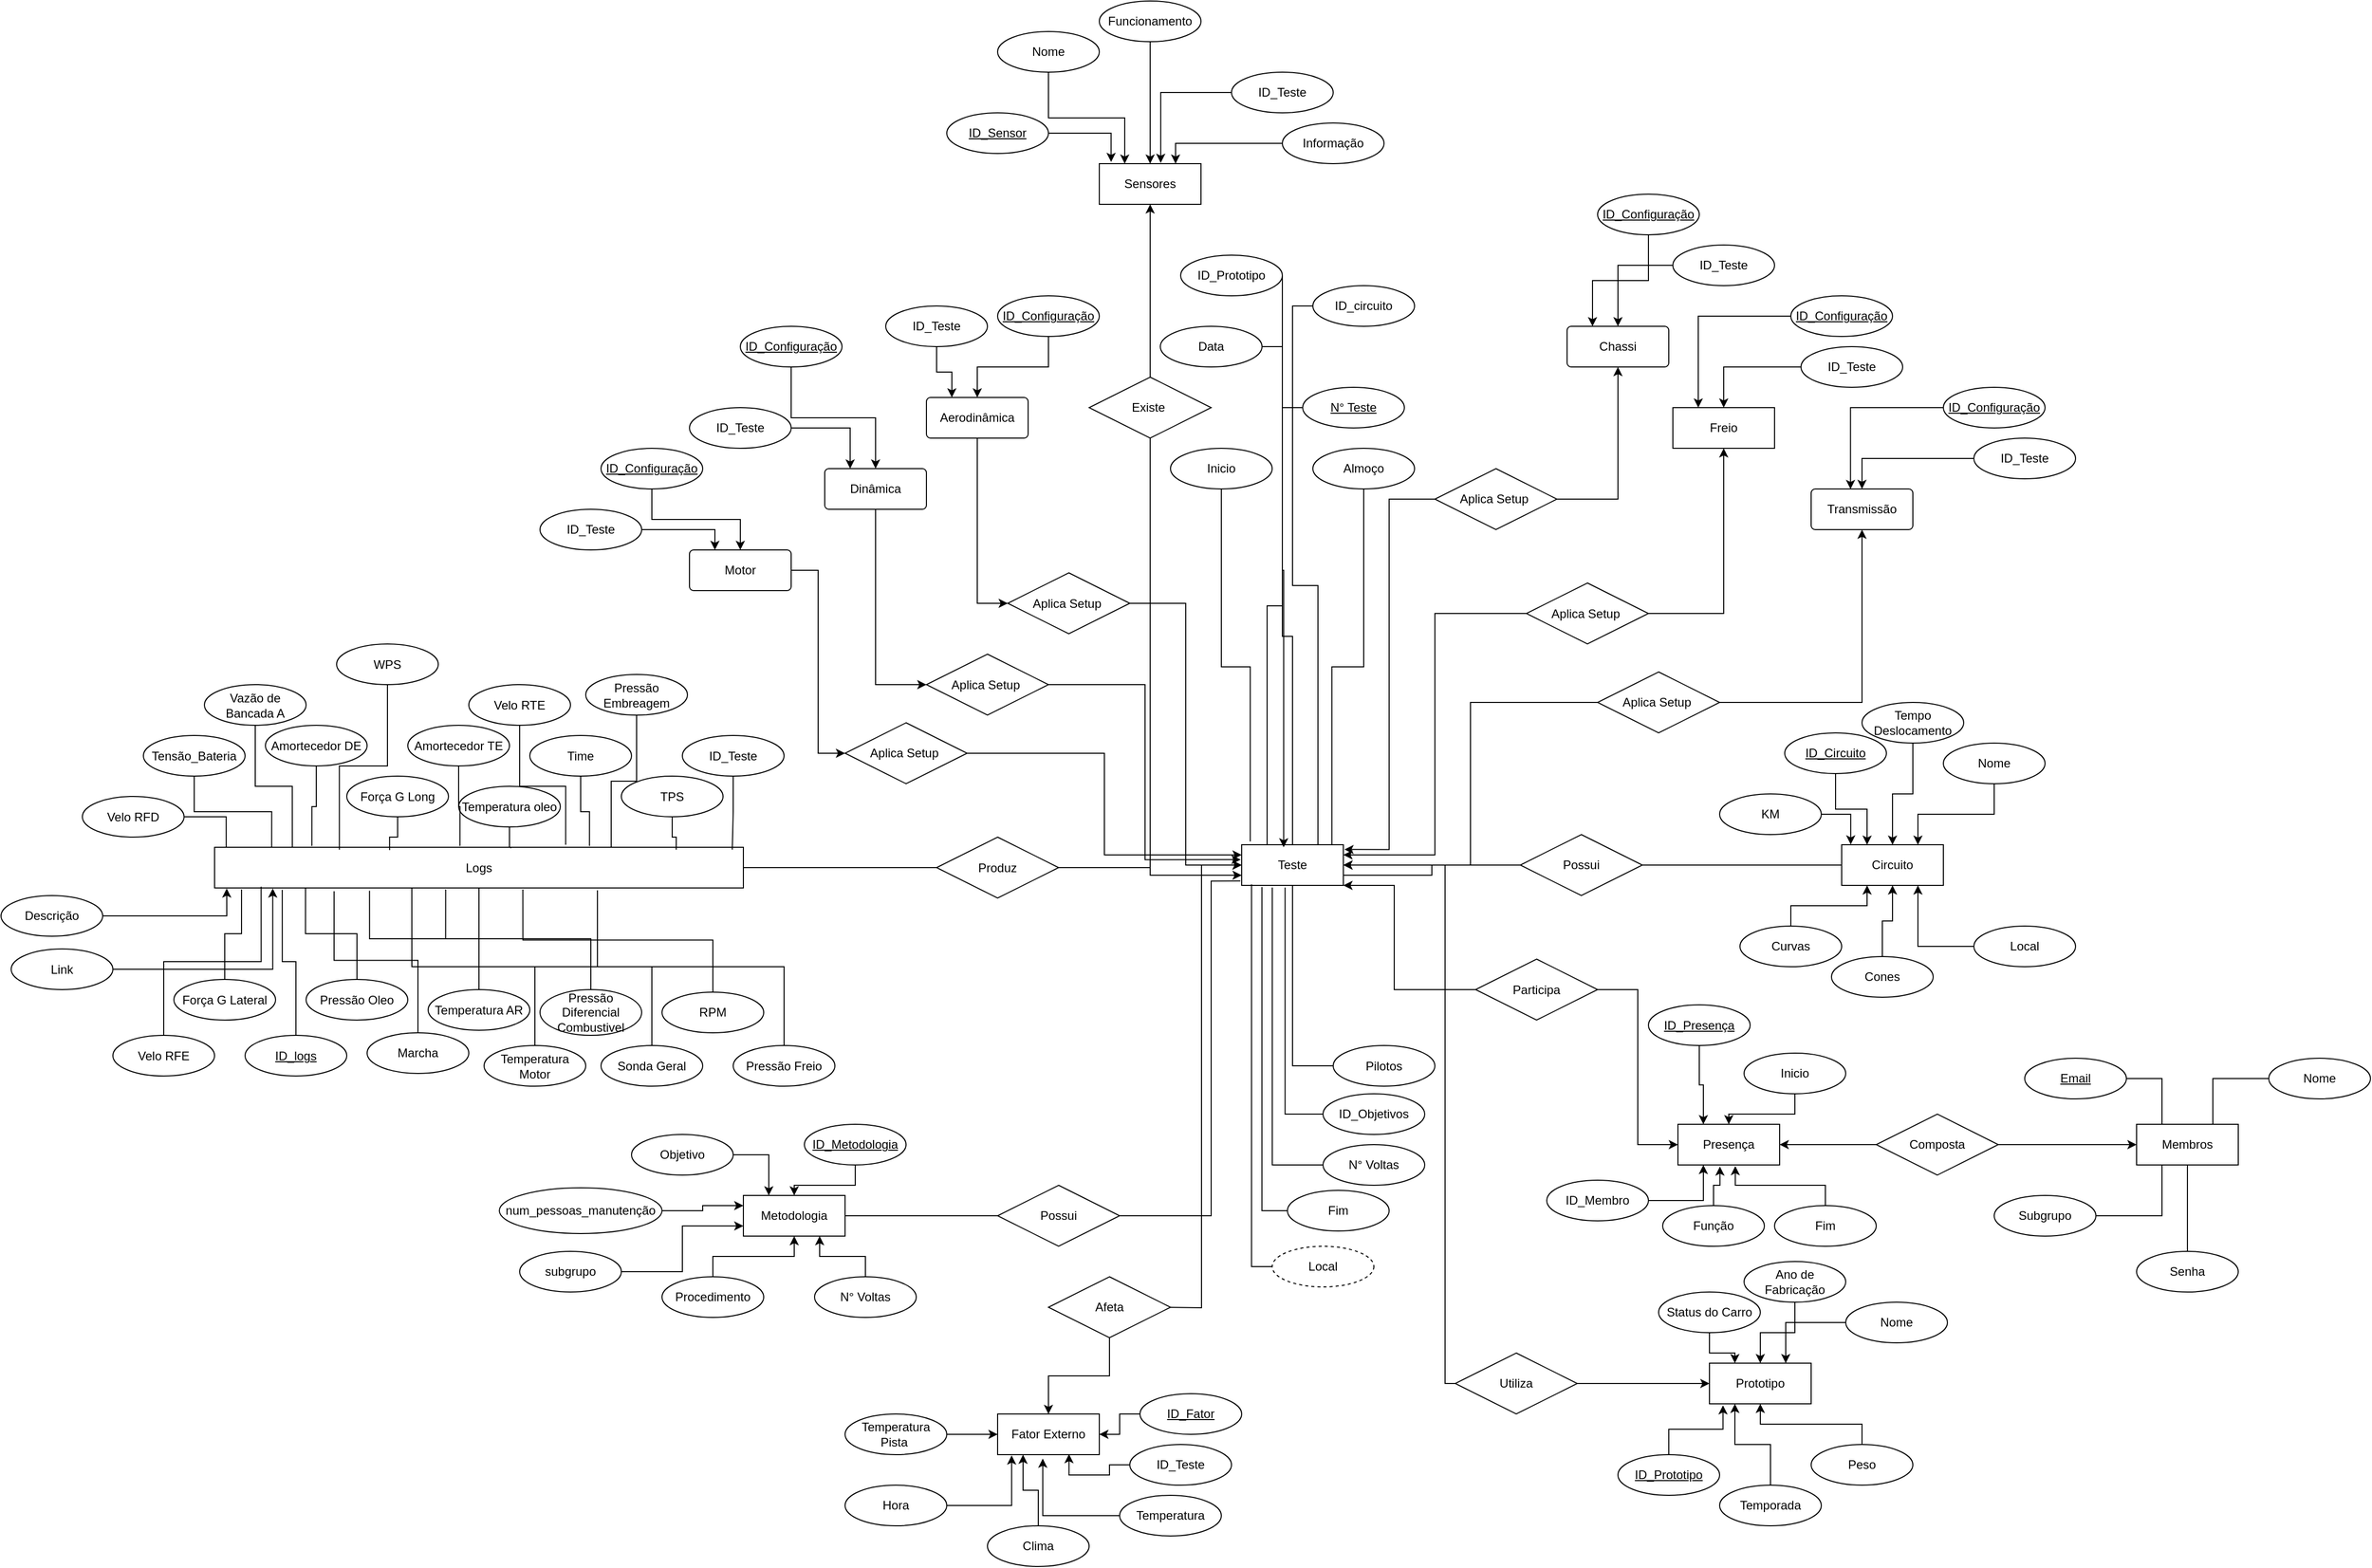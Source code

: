 <mxfile version="24.8.6">
  <diagram name="Página-1" id="xbYoI6ZJjHZxEMP6y_lM">
    <mxGraphModel grid="1" page="1" gridSize="10" guides="1" tooltips="1" connect="1" arrows="1" fold="1" pageScale="1" pageWidth="827" pageHeight="1169" math="0" shadow="0">
      <root>
        <mxCell id="0" />
        <mxCell id="1" parent="0" />
        <mxCell id="4xsE8DLzDOIBzloG8qF1-1" value="Membros" style="whiteSpace=wrap;html=1;align=center;" vertex="1" parent="1">
          <mxGeometry x="960" y="385" width="100" height="40" as="geometry" />
        </mxCell>
        <mxCell id="4xsE8DLzDOIBzloG8qF1-2" value="Circuito" style="whiteSpace=wrap;html=1;align=center;" vertex="1" parent="1">
          <mxGeometry x="670" y="110" width="100" height="40" as="geometry" />
        </mxCell>
        <mxCell id="4xsE8DLzDOIBzloG8qF1-3" value="Teste" style="whiteSpace=wrap;html=1;align=center;" vertex="1" parent="1">
          <mxGeometry x="80" y="110" width="100" height="40" as="geometry" />
        </mxCell>
        <mxCell id="4xsE8DLzDOIBzloG8qF1-4" value="Metodologia" style="whiteSpace=wrap;html=1;align=center;" vertex="1" parent="1">
          <mxGeometry x="-410" y="455" width="100" height="40" as="geometry" />
        </mxCell>
        <mxCell id="4xsE8DLzDOIBzloG8qF1-125" style="edgeStyle=orthogonalEdgeStyle;rounded=0;orthogonalLoop=1;jettySize=auto;html=1;entryX=0;entryY=0.5;entryDx=0;entryDy=0;endArrow=none;endFill=0;" edge="1" parent="1" source="4xsE8DLzDOIBzloG8qF1-5" target="4xsE8DLzDOIBzloG8qF1-123">
          <mxGeometry relative="1" as="geometry" />
        </mxCell>
        <mxCell id="4xsE8DLzDOIBzloG8qF1-5" value="Logs" style="whiteSpace=wrap;html=1;align=center;" vertex="1" parent="1">
          <mxGeometry x="-930" y="112.5" width="520" height="40" as="geometry" />
        </mxCell>
        <mxCell id="4xsE8DLzDOIBzloG8qF1-25" style="edgeStyle=orthogonalEdgeStyle;rounded=0;orthogonalLoop=1;jettySize=auto;html=1;entryX=0.25;entryY=0;entryDx=0;entryDy=0;endArrow=none;endFill=0;" edge="1" parent="1" source="4xsE8DLzDOIBzloG8qF1-6" target="4xsE8DLzDOIBzloG8qF1-1">
          <mxGeometry relative="1" as="geometry" />
        </mxCell>
        <mxCell id="4xsE8DLzDOIBzloG8qF1-6" value="Email" style="ellipse;whiteSpace=wrap;html=1;align=center;fontStyle=4;" vertex="1" parent="1">
          <mxGeometry x="850" y="320" width="100" height="40" as="geometry" />
        </mxCell>
        <mxCell id="4xsE8DLzDOIBzloG8qF1-52" style="edgeStyle=orthogonalEdgeStyle;rounded=0;orthogonalLoop=1;jettySize=auto;html=1;entryX=0.25;entryY=0;entryDx=0;entryDy=0;" edge="1" parent="1" source="4xsE8DLzDOIBzloG8qF1-7" target="4xsE8DLzDOIBzloG8qF1-2">
          <mxGeometry relative="1" as="geometry" />
        </mxCell>
        <mxCell id="4xsE8DLzDOIBzloG8qF1-7" value="ID_Circuito" style="ellipse;whiteSpace=wrap;html=1;align=center;fontStyle=4;" vertex="1" parent="1">
          <mxGeometry x="614" width="100" height="40" as="geometry" />
        </mxCell>
        <mxCell id="4xsE8DLzDOIBzloG8qF1-36" style="edgeStyle=orthogonalEdgeStyle;rounded=0;orthogonalLoop=1;jettySize=auto;html=1;endArrow=none;endFill=0;exitX=0;exitY=0.5;exitDx=0;exitDy=0;" edge="1" parent="1" source="4xsE8DLzDOIBzloG8qF1-8" target="4xsE8DLzDOIBzloG8qF1-3">
          <mxGeometry relative="1" as="geometry" />
        </mxCell>
        <mxCell id="4xsE8DLzDOIBzloG8qF1-8" value="N° Teste" style="ellipse;whiteSpace=wrap;html=1;align=center;fontStyle=4;" vertex="1" parent="1">
          <mxGeometry x="140" y="-340" width="100" height="40" as="geometry" />
        </mxCell>
        <mxCell id="4xsE8DLzDOIBzloG8qF1-9" value="ID_logs" style="ellipse;whiteSpace=wrap;html=1;align=center;fontStyle=4;" vertex="1" parent="1">
          <mxGeometry x="-900" y="297.5" width="100" height="40" as="geometry" />
        </mxCell>
        <mxCell id="4xsE8DLzDOIBzloG8qF1-61" style="edgeStyle=orthogonalEdgeStyle;rounded=0;orthogonalLoop=1;jettySize=auto;html=1;entryX=0.5;entryY=0;entryDx=0;entryDy=0;" edge="1" parent="1" source="4xsE8DLzDOIBzloG8qF1-10" target="4xsE8DLzDOIBzloG8qF1-4">
          <mxGeometry relative="1" as="geometry" />
        </mxCell>
        <mxCell id="4xsE8DLzDOIBzloG8qF1-10" value="ID_Metodologia" style="ellipse;whiteSpace=wrap;html=1;align=center;fontStyle=4;" vertex="1" parent="1">
          <mxGeometry x="-350" y="385" width="100" height="40" as="geometry" />
        </mxCell>
        <mxCell id="4xsE8DLzDOIBzloG8qF1-21" style="edgeStyle=orthogonalEdgeStyle;rounded=0;orthogonalLoop=1;jettySize=auto;html=1;entryX=0.5;entryY=1;entryDx=0;entryDy=0;endArrow=none;endFill=0;" edge="1" parent="1" source="4xsE8DLzDOIBzloG8qF1-11" target="4xsE8DLzDOIBzloG8qF1-1">
          <mxGeometry relative="1" as="geometry" />
        </mxCell>
        <mxCell id="4xsE8DLzDOIBzloG8qF1-11" value="Senha" style="ellipse;whiteSpace=wrap;html=1;align=center;" vertex="1" parent="1">
          <mxGeometry x="960" y="510" width="100" height="40" as="geometry" />
        </mxCell>
        <mxCell id="4xsE8DLzDOIBzloG8qF1-23" style="edgeStyle=orthogonalEdgeStyle;rounded=0;orthogonalLoop=1;jettySize=auto;html=1;entryX=0.75;entryY=0;entryDx=0;entryDy=0;endArrow=none;endFill=0;" edge="1" parent="1" source="4xsE8DLzDOIBzloG8qF1-12" target="4xsE8DLzDOIBzloG8qF1-1">
          <mxGeometry relative="1" as="geometry" />
        </mxCell>
        <mxCell id="4xsE8DLzDOIBzloG8qF1-12" value="Nome" style="ellipse;whiteSpace=wrap;html=1;align=center;" vertex="1" parent="1">
          <mxGeometry x="1090" y="320" width="100" height="40" as="geometry" />
        </mxCell>
        <mxCell id="4xsE8DLzDOIBzloG8qF1-65" style="edgeStyle=orthogonalEdgeStyle;rounded=0;orthogonalLoop=1;jettySize=auto;html=1;entryX=0.75;entryY=1;entryDx=0;entryDy=0;" edge="1" parent="1" source="4xsE8DLzDOIBzloG8qF1-13" target="4xsE8DLzDOIBzloG8qF1-4">
          <mxGeometry relative="1" as="geometry" />
        </mxCell>
        <mxCell id="4xsE8DLzDOIBzloG8qF1-13" value="N° Voltas" style="ellipse;whiteSpace=wrap;html=1;align=center;" vertex="1" parent="1">
          <mxGeometry x="-340" y="535" width="100" height="40" as="geometry" />
        </mxCell>
        <mxCell id="4xsE8DLzDOIBzloG8qF1-55" style="edgeStyle=orthogonalEdgeStyle;rounded=0;orthogonalLoop=1;jettySize=auto;html=1;entryX=0.5;entryY=0;entryDx=0;entryDy=0;" edge="1" parent="1" source="4xsE8DLzDOIBzloG8qF1-14" target="4xsE8DLzDOIBzloG8qF1-2">
          <mxGeometry relative="1" as="geometry" />
        </mxCell>
        <mxCell id="4xsE8DLzDOIBzloG8qF1-14" value="Tempo Deslocamento" style="ellipse;whiteSpace=wrap;html=1;align=center;" vertex="1" parent="1">
          <mxGeometry x="690" y="-30" width="100" height="40" as="geometry" />
        </mxCell>
        <mxCell id="4xsE8DLzDOIBzloG8qF1-35" style="edgeStyle=orthogonalEdgeStyle;rounded=0;orthogonalLoop=1;jettySize=auto;html=1;entryX=0.25;entryY=0;entryDx=0;entryDy=0;endArrow=none;endFill=0;exitX=1;exitY=0.5;exitDx=0;exitDy=0;" edge="1" parent="1" source="4xsE8DLzDOIBzloG8qF1-15" target="4xsE8DLzDOIBzloG8qF1-3">
          <mxGeometry relative="1" as="geometry">
            <mxPoint x="110" y="-300" as="sourcePoint" />
          </mxGeometry>
        </mxCell>
        <mxCell id="4xsE8DLzDOIBzloG8qF1-15" value="Data" style="ellipse;whiteSpace=wrap;html=1;align=center;" vertex="1" parent="1">
          <mxGeometry y="-400" width="100" height="40" as="geometry" />
        </mxCell>
        <mxCell id="4xsE8DLzDOIBzloG8qF1-16" value="Temperatura oleo" style="ellipse;whiteSpace=wrap;html=1;align=center;" vertex="1" parent="1">
          <mxGeometry x="-690" y="52.5" width="100" height="40" as="geometry" />
        </mxCell>
        <mxCell id="4xsE8DLzDOIBzloG8qF1-20" style="edgeStyle=orthogonalEdgeStyle;rounded=0;orthogonalLoop=1;jettySize=auto;html=1;entryX=0.25;entryY=1;entryDx=0;entryDy=0;endArrow=none;endFill=0;" edge="1" parent="1" source="4xsE8DLzDOIBzloG8qF1-19" target="4xsE8DLzDOIBzloG8qF1-1">
          <mxGeometry relative="1" as="geometry" />
        </mxCell>
        <mxCell id="4xsE8DLzDOIBzloG8qF1-19" value="Subgrupo" style="ellipse;whiteSpace=wrap;html=1;align=center;" vertex="1" parent="1">
          <mxGeometry x="820" y="455" width="100" height="40" as="geometry" />
        </mxCell>
        <mxCell id="4xsE8DLzDOIBzloG8qF1-26" value="N° Voltas" style="ellipse;whiteSpace=wrap;html=1;align=center;" vertex="1" parent="1">
          <mxGeometry x="160" y="405" width="100" height="40" as="geometry" />
        </mxCell>
        <mxCell id="4xsE8DLzDOIBzloG8qF1-27" value="Pilotos" style="ellipse;whiteSpace=wrap;html=1;align=center;" vertex="1" parent="1">
          <mxGeometry x="170" y="307.5" width="100" height="40" as="geometry" />
        </mxCell>
        <mxCell id="4xsE8DLzDOIBzloG8qF1-37" style="edgeStyle=orthogonalEdgeStyle;rounded=0;orthogonalLoop=1;jettySize=auto;html=1;entryX=0.75;entryY=0;entryDx=0;entryDy=0;endArrow=none;endFill=0;exitX=0;exitY=0.5;exitDx=0;exitDy=0;" edge="1" parent="1" source="4xsE8DLzDOIBzloG8qF1-28" target="4xsE8DLzDOIBzloG8qF1-3">
          <mxGeometry relative="1" as="geometry" />
        </mxCell>
        <mxCell id="4xsE8DLzDOIBzloG8qF1-28" value="ID_circuito" style="ellipse;whiteSpace=wrap;html=1;align=center;" vertex="1" parent="1">
          <mxGeometry x="150" y="-440" width="100" height="40" as="geometry" />
        </mxCell>
        <mxCell id="4xsE8DLzDOIBzloG8qF1-30" value="Local" style="ellipse;whiteSpace=wrap;html=1;align=center;dashed=1;" vertex="1" parent="1">
          <mxGeometry x="110" y="505" width="100" height="40" as="geometry" />
        </mxCell>
        <mxCell id="4xsE8DLzDOIBzloG8qF1-31" value="Inicio" style="ellipse;whiteSpace=wrap;html=1;align=center;" vertex="1" parent="1">
          <mxGeometry x="10" y="-280" width="100" height="40" as="geometry" />
        </mxCell>
        <mxCell id="4xsE8DLzDOIBzloG8qF1-32" value="Fim" style="ellipse;whiteSpace=wrap;html=1;align=center;" vertex="1" parent="1">
          <mxGeometry x="125" y="450" width="100" height="40" as="geometry" />
        </mxCell>
        <mxCell id="4xsE8DLzDOIBzloG8qF1-42" style="edgeStyle=orthogonalEdgeStyle;rounded=0;orthogonalLoop=1;jettySize=auto;html=1;entryX=0.427;entryY=1.053;entryDx=0;entryDy=0;endArrow=none;endFill=0;exitX=0;exitY=0.5;exitDx=0;exitDy=0;entryPerimeter=0;" edge="1" parent="1" source="4xsE8DLzDOIBzloG8qF1-33" target="4xsE8DLzDOIBzloG8qF1-3">
          <mxGeometry relative="1" as="geometry" />
        </mxCell>
        <mxCell id="4xsE8DLzDOIBzloG8qF1-33" value="ID_Objetivos" style="ellipse;whiteSpace=wrap;html=1;align=center;" vertex="1" parent="1">
          <mxGeometry x="160" y="355" width="100" height="40" as="geometry" />
        </mxCell>
        <mxCell id="4xsE8DLzDOIBzloG8qF1-34" style="edgeStyle=orthogonalEdgeStyle;rounded=0;orthogonalLoop=1;jettySize=auto;html=1;entryX=0.084;entryY=-0.081;entryDx=0;entryDy=0;endArrow=none;endFill=0;entryPerimeter=0;" edge="1" parent="1" source="4xsE8DLzDOIBzloG8qF1-31" target="4xsE8DLzDOIBzloG8qF1-3">
          <mxGeometry relative="1" as="geometry" />
        </mxCell>
        <mxCell id="4xsE8DLzDOIBzloG8qF1-38" style="edgeStyle=orthogonalEdgeStyle;rounded=0;orthogonalLoop=1;jettySize=auto;html=1;entryX=0.097;entryY=0.975;entryDx=0;entryDy=0;entryPerimeter=0;endArrow=none;endFill=0;exitX=0;exitY=0.5;exitDx=0;exitDy=0;" edge="1" parent="1" source="4xsE8DLzDOIBzloG8qF1-30" target="4xsE8DLzDOIBzloG8qF1-3">
          <mxGeometry relative="1" as="geometry" />
        </mxCell>
        <mxCell id="4xsE8DLzDOIBzloG8qF1-39" style="edgeStyle=orthogonalEdgeStyle;rounded=0;orthogonalLoop=1;jettySize=auto;html=1;entryX=0.199;entryY=1.042;entryDx=0;entryDy=0;entryPerimeter=0;endArrow=none;endFill=0;exitX=0;exitY=0.5;exitDx=0;exitDy=0;" edge="1" parent="1" source="4xsE8DLzDOIBzloG8qF1-32" target="4xsE8DLzDOIBzloG8qF1-3">
          <mxGeometry relative="1" as="geometry" />
        </mxCell>
        <mxCell id="4xsE8DLzDOIBzloG8qF1-40" style="edgeStyle=orthogonalEdgeStyle;rounded=0;orthogonalLoop=1;jettySize=auto;html=1;entryX=0.301;entryY=1.053;entryDx=0;entryDy=0;entryPerimeter=0;endArrow=none;endFill=0;exitX=0;exitY=0.5;exitDx=0;exitDy=0;" edge="1" parent="1" source="4xsE8DLzDOIBzloG8qF1-26" target="4xsE8DLzDOIBzloG8qF1-3">
          <mxGeometry relative="1" as="geometry" />
        </mxCell>
        <mxCell id="4xsE8DLzDOIBzloG8qF1-41" style="edgeStyle=orthogonalEdgeStyle;rounded=0;orthogonalLoop=1;jettySize=auto;html=1;entryX=0.5;entryY=1;entryDx=0;entryDy=0;endArrow=none;endFill=0;exitX=0;exitY=0.5;exitDx=0;exitDy=0;" edge="1" parent="1" source="4xsE8DLzDOIBzloG8qF1-27" target="4xsE8DLzDOIBzloG8qF1-3">
          <mxGeometry relative="1" as="geometry" />
        </mxCell>
        <mxCell id="4xsE8DLzDOIBzloG8qF1-43" value="Almoço" style="ellipse;whiteSpace=wrap;html=1;align=center;" vertex="1" parent="1">
          <mxGeometry x="150" y="-280" width="100" height="40" as="geometry" />
        </mxCell>
        <mxCell id="4xsE8DLzDOIBzloG8qF1-44" style="edgeStyle=orthogonalEdgeStyle;rounded=0;orthogonalLoop=1;jettySize=auto;html=1;entryX=0.887;entryY=-0.011;entryDx=0;entryDy=0;entryPerimeter=0;endArrow=none;endFill=0;" edge="1" parent="1" source="4xsE8DLzDOIBzloG8qF1-43" target="4xsE8DLzDOIBzloG8qF1-3">
          <mxGeometry relative="1" as="geometry" />
        </mxCell>
        <mxCell id="4xsE8DLzDOIBzloG8qF1-56" style="edgeStyle=orthogonalEdgeStyle;rounded=0;orthogonalLoop=1;jettySize=auto;html=1;entryX=0.75;entryY=0;entryDx=0;entryDy=0;" edge="1" parent="1" source="4xsE8DLzDOIBzloG8qF1-45" target="4xsE8DLzDOIBzloG8qF1-2">
          <mxGeometry relative="1" as="geometry" />
        </mxCell>
        <mxCell id="4xsE8DLzDOIBzloG8qF1-45" value="Nome" style="ellipse;whiteSpace=wrap;html=1;align=center;" vertex="1" parent="1">
          <mxGeometry x="770" y="10" width="100" height="40" as="geometry" />
        </mxCell>
        <mxCell id="4xsE8DLzDOIBzloG8qF1-54" style="edgeStyle=orthogonalEdgeStyle;rounded=0;orthogonalLoop=1;jettySize=auto;html=1;entryX=0.75;entryY=1;entryDx=0;entryDy=0;" edge="1" parent="1" source="4xsE8DLzDOIBzloG8qF1-46" target="4xsE8DLzDOIBzloG8qF1-2">
          <mxGeometry relative="1" as="geometry" />
        </mxCell>
        <mxCell id="4xsE8DLzDOIBzloG8qF1-46" value="Local" style="ellipse;whiteSpace=wrap;html=1;align=center;" vertex="1" parent="1">
          <mxGeometry x="800" y="190" width="100" height="40" as="geometry" />
        </mxCell>
        <mxCell id="4xsE8DLzDOIBzloG8qF1-53" style="edgeStyle=orthogonalEdgeStyle;rounded=0;orthogonalLoop=1;jettySize=auto;html=1;entryX=0.5;entryY=1;entryDx=0;entryDy=0;" edge="1" parent="1" source="4xsE8DLzDOIBzloG8qF1-47" target="4xsE8DLzDOIBzloG8qF1-2">
          <mxGeometry relative="1" as="geometry" />
        </mxCell>
        <mxCell id="4xsE8DLzDOIBzloG8qF1-47" value="Cones" style="ellipse;whiteSpace=wrap;html=1;align=center;" vertex="1" parent="1">
          <mxGeometry x="660" y="220" width="100" height="40" as="geometry" />
        </mxCell>
        <mxCell id="4xsE8DLzDOIBzloG8qF1-51" style="edgeStyle=orthogonalEdgeStyle;rounded=0;orthogonalLoop=1;jettySize=auto;html=1;entryX=0.089;entryY=-0.006;entryDx=0;entryDy=0;entryPerimeter=0;" edge="1" parent="1" source="4xsE8DLzDOIBzloG8qF1-48" target="4xsE8DLzDOIBzloG8qF1-2">
          <mxGeometry relative="1" as="geometry" />
        </mxCell>
        <mxCell id="4xsE8DLzDOIBzloG8qF1-48" value="KM" style="ellipse;whiteSpace=wrap;html=1;align=center;" vertex="1" parent="1">
          <mxGeometry x="550" y="60" width="100" height="40" as="geometry" />
        </mxCell>
        <mxCell id="4xsE8DLzDOIBzloG8qF1-50" style="edgeStyle=orthogonalEdgeStyle;rounded=0;orthogonalLoop=1;jettySize=auto;html=1;entryX=0.25;entryY=1;entryDx=0;entryDy=0;" edge="1" parent="1" source="4xsE8DLzDOIBzloG8qF1-49" target="4xsE8DLzDOIBzloG8qF1-2">
          <mxGeometry relative="1" as="geometry" />
        </mxCell>
        <mxCell id="4xsE8DLzDOIBzloG8qF1-49" value="Curvas" style="ellipse;whiteSpace=wrap;html=1;align=center;" vertex="1" parent="1">
          <mxGeometry x="570" y="190" width="100" height="40" as="geometry" />
        </mxCell>
        <mxCell id="4xsE8DLzDOIBzloG8qF1-64" style="edgeStyle=orthogonalEdgeStyle;rounded=0;orthogonalLoop=1;jettySize=auto;html=1;entryX=0.5;entryY=1;entryDx=0;entryDy=0;" edge="1" parent="1" source="4xsE8DLzDOIBzloG8qF1-57" target="4xsE8DLzDOIBzloG8qF1-4">
          <mxGeometry relative="1" as="geometry" />
        </mxCell>
        <mxCell id="4xsE8DLzDOIBzloG8qF1-57" value="Procedimento" style="ellipse;whiteSpace=wrap;html=1;align=center;" vertex="1" parent="1">
          <mxGeometry x="-490" y="535" width="100" height="40" as="geometry" />
        </mxCell>
        <mxCell id="4xsE8DLzDOIBzloG8qF1-62" style="edgeStyle=orthogonalEdgeStyle;rounded=0;orthogonalLoop=1;jettySize=auto;html=1;entryX=0.25;entryY=0;entryDx=0;entryDy=0;" edge="1" parent="1" source="4xsE8DLzDOIBzloG8qF1-60" target="4xsE8DLzDOIBzloG8qF1-4">
          <mxGeometry relative="1" as="geometry" />
        </mxCell>
        <mxCell id="4xsE8DLzDOIBzloG8qF1-60" value="Objetivo" style="ellipse;whiteSpace=wrap;html=1;align=center;" vertex="1" parent="1">
          <mxGeometry x="-520" y="395" width="100" height="40" as="geometry" />
        </mxCell>
        <mxCell id="4xsE8DLzDOIBzloG8qF1-68" value="Time" style="ellipse;whiteSpace=wrap;html=1;align=center;" vertex="1" parent="1">
          <mxGeometry x="-620" y="2.5" width="100" height="40" as="geometry" />
        </mxCell>
        <mxCell id="4xsE8DLzDOIBzloG8qF1-69" value="RPM" style="ellipse;whiteSpace=wrap;html=1;align=center;" vertex="1" parent="1">
          <mxGeometry x="-490" y="255" width="100" height="40" as="geometry" />
        </mxCell>
        <mxCell id="4xsE8DLzDOIBzloG8qF1-70" value="Tensão_Bateria" style="ellipse;whiteSpace=wrap;html=1;align=center;" vertex="1" parent="1">
          <mxGeometry x="-1000" y="2.5" width="100" height="40" as="geometry" />
        </mxCell>
        <mxCell id="4xsE8DLzDOIBzloG8qF1-71" value="TPS" style="ellipse;whiteSpace=wrap;html=1;align=center;" vertex="1" parent="1">
          <mxGeometry x="-530" y="42.5" width="100" height="40" as="geometry" />
        </mxCell>
        <mxCell id="4xsE8DLzDOIBzloG8qF1-72" value="Temperatura AR" style="ellipse;whiteSpace=wrap;html=1;align=center;" vertex="1" parent="1">
          <mxGeometry x="-720" y="252.5" width="100" height="40" as="geometry" />
        </mxCell>
        <mxCell id="4xsE8DLzDOIBzloG8qF1-73" value="Pressão Oleo" style="ellipse;whiteSpace=wrap;html=1;align=center;" vertex="1" parent="1">
          <mxGeometry x="-840" y="242.5" width="100" height="40" as="geometry" />
        </mxCell>
        <mxCell id="4xsE8DLzDOIBzloG8qF1-100" style="edgeStyle=orthogonalEdgeStyle;rounded=0;orthogonalLoop=1;jettySize=auto;html=1;entryX=0.5;entryY=1;entryDx=0;entryDy=0;endArrow=none;endFill=0;" edge="1" parent="1" source="4xsE8DLzDOIBzloG8qF1-74" target="4xsE8DLzDOIBzloG8qF1-5">
          <mxGeometry relative="1" as="geometry" />
        </mxCell>
        <mxCell id="4xsE8DLzDOIBzloG8qF1-74" value="Sonda Geral" style="ellipse;whiteSpace=wrap;html=1;align=center;" vertex="1" parent="1">
          <mxGeometry x="-550" y="307.5" width="100" height="40" as="geometry" />
        </mxCell>
        <mxCell id="4xsE8DLzDOIBzloG8qF1-75" value="Temperatura Motor" style="ellipse;whiteSpace=wrap;html=1;align=center;" vertex="1" parent="1">
          <mxGeometry x="-665" y="307.5" width="100" height="40" as="geometry" />
        </mxCell>
        <mxCell id="4xsE8DLzDOIBzloG8qF1-76" value="Vazão de Bancada A" style="ellipse;whiteSpace=wrap;html=1;align=center;" vertex="1" parent="1">
          <mxGeometry x="-940" y="-47.5" width="100" height="40" as="geometry" />
        </mxCell>
        <mxCell id="4xsE8DLzDOIBzloG8qF1-77" value="Pressão Diferencial Combustivel" style="ellipse;whiteSpace=wrap;html=1;align=center;" vertex="1" parent="1">
          <mxGeometry x="-610" y="252.5" width="100" height="45" as="geometry" />
        </mxCell>
        <mxCell id="4xsE8DLzDOIBzloG8qF1-78" value="Pressão Freio" style="ellipse;whiteSpace=wrap;html=1;align=center;" vertex="1" parent="1">
          <mxGeometry x="-420" y="307.5" width="100" height="40" as="geometry" />
        </mxCell>
        <mxCell id="4xsE8DLzDOIBzloG8qF1-79" value="Velo RTE" style="ellipse;whiteSpace=wrap;html=1;align=center;" vertex="1" parent="1">
          <mxGeometry x="-680" y="-47.5" width="100" height="40" as="geometry" />
        </mxCell>
        <mxCell id="4xsE8DLzDOIBzloG8qF1-80" value="WPS" style="ellipse;whiteSpace=wrap;html=1;align=center;" vertex="1" parent="1">
          <mxGeometry x="-810" y="-87.5" width="100" height="40" as="geometry" />
        </mxCell>
        <mxCell id="4xsE8DLzDOIBzloG8qF1-105" style="edgeStyle=orthogonalEdgeStyle;rounded=0;orthogonalLoop=1;jettySize=auto;html=1;entryX=0.75;entryY=0;entryDx=0;entryDy=0;endArrow=none;endFill=0;" edge="1" parent="1" source="4xsE8DLzDOIBzloG8qF1-81" target="4xsE8DLzDOIBzloG8qF1-5">
          <mxGeometry relative="1" as="geometry" />
        </mxCell>
        <mxCell id="4xsE8DLzDOIBzloG8qF1-81" value="Pressão Embreagem" style="ellipse;whiteSpace=wrap;html=1;align=center;" vertex="1" parent="1">
          <mxGeometry x="-565" y="-57.5" width="100" height="40" as="geometry" />
        </mxCell>
        <mxCell id="4xsE8DLzDOIBzloG8qF1-82" value="Velo RFD" style="ellipse;whiteSpace=wrap;html=1;align=center;" vertex="1" parent="1">
          <mxGeometry x="-1060" y="62.5" width="100" height="40" as="geometry" />
        </mxCell>
        <mxCell id="4xsE8DLzDOIBzloG8qF1-83" value="Velo RFE" style="ellipse;whiteSpace=wrap;html=1;align=center;" vertex="1" parent="1">
          <mxGeometry x="-1030" y="297.5" width="100" height="40" as="geometry" />
        </mxCell>
        <mxCell id="4xsE8DLzDOIBzloG8qF1-84" value="Marcha" style="ellipse;whiteSpace=wrap;html=1;align=center;" vertex="1" parent="1">
          <mxGeometry x="-780" y="295" width="100" height="40" as="geometry" />
        </mxCell>
        <mxCell id="4xsE8DLzDOIBzloG8qF1-85" value="Força G Long" style="ellipse;whiteSpace=wrap;html=1;align=center;" vertex="1" parent="1">
          <mxGeometry x="-800" y="42.5" width="100" height="40" as="geometry" />
        </mxCell>
        <mxCell id="4xsE8DLzDOIBzloG8qF1-86" value="Força G Lateral" style="ellipse;whiteSpace=wrap;html=1;align=center;" vertex="1" parent="1">
          <mxGeometry x="-970" y="242.5" width="100" height="40" as="geometry" />
        </mxCell>
        <mxCell id="4xsE8DLzDOIBzloG8qF1-87" value="Amortecedor DE" style="ellipse;whiteSpace=wrap;html=1;align=center;" vertex="1" parent="1">
          <mxGeometry x="-880" y="-7.5" width="100" height="40" as="geometry" />
        </mxCell>
        <mxCell id="4xsE8DLzDOIBzloG8qF1-88" value="Amortecedor TE" style="ellipse;whiteSpace=wrap;html=1;align=center;" vertex="1" parent="1">
          <mxGeometry x="-740" y="-7.5" width="100" height="40" as="geometry" />
        </mxCell>
        <mxCell id="4xsE8DLzDOIBzloG8qF1-89" value="ID_Teste" style="ellipse;whiteSpace=wrap;html=1;align=center;" vertex="1" parent="1">
          <mxGeometry x="-470" y="2.5" width="100" height="40" as="geometry" />
        </mxCell>
        <mxCell id="4xsE8DLzDOIBzloG8qF1-92" style="edgeStyle=orthogonalEdgeStyle;rounded=0;orthogonalLoop=1;jettySize=auto;html=1;entryX=0.088;entryY=0.969;entryDx=0;entryDy=0;entryPerimeter=0;endArrow=none;endFill=0;" edge="1" parent="1" source="4xsE8DLzDOIBzloG8qF1-83" target="4xsE8DLzDOIBzloG8qF1-5">
          <mxGeometry relative="1" as="geometry" />
        </mxCell>
        <mxCell id="4xsE8DLzDOIBzloG8qF1-93" style="edgeStyle=orthogonalEdgeStyle;rounded=0;orthogonalLoop=1;jettySize=auto;html=1;entryX=0.051;entryY=1.036;entryDx=0;entryDy=0;entryPerimeter=0;endArrow=none;endFill=0;" edge="1" parent="1" source="4xsE8DLzDOIBzloG8qF1-86" target="4xsE8DLzDOIBzloG8qF1-5">
          <mxGeometry relative="1" as="geometry" />
        </mxCell>
        <mxCell id="4xsE8DLzDOIBzloG8qF1-94" style="edgeStyle=orthogonalEdgeStyle;rounded=0;orthogonalLoop=1;jettySize=auto;html=1;entryX=0.128;entryY=1.047;entryDx=0;entryDy=0;entryPerimeter=0;endArrow=none;endFill=0;" edge="1" parent="1" source="4xsE8DLzDOIBzloG8qF1-9" target="4xsE8DLzDOIBzloG8qF1-5">
          <mxGeometry relative="1" as="geometry" />
        </mxCell>
        <mxCell id="4xsE8DLzDOIBzloG8qF1-95" style="edgeStyle=orthogonalEdgeStyle;rounded=0;orthogonalLoop=1;jettySize=auto;html=1;entryX=0.172;entryY=1.003;entryDx=0;entryDy=0;entryPerimeter=0;endArrow=none;endFill=0;" edge="1" parent="1" source="4xsE8DLzDOIBzloG8qF1-73" target="4xsE8DLzDOIBzloG8qF1-5">
          <mxGeometry relative="1" as="geometry" />
        </mxCell>
        <mxCell id="4xsE8DLzDOIBzloG8qF1-96" style="edgeStyle=orthogonalEdgeStyle;rounded=0;orthogonalLoop=1;jettySize=auto;html=1;entryX=0.226;entryY=1.081;entryDx=0;entryDy=0;entryPerimeter=0;endArrow=none;endFill=0;" edge="1" parent="1" source="4xsE8DLzDOIBzloG8qF1-84" target="4xsE8DLzDOIBzloG8qF1-5">
          <mxGeometry relative="1" as="geometry" />
        </mxCell>
        <mxCell id="4xsE8DLzDOIBzloG8qF1-97" style="edgeStyle=orthogonalEdgeStyle;rounded=0;orthogonalLoop=1;jettySize=auto;html=1;entryX=0.293;entryY=1.069;entryDx=0;entryDy=0;entryPerimeter=0;endArrow=none;endFill=0;" edge="1" parent="1" source="4xsE8DLzDOIBzloG8qF1-72" target="4xsE8DLzDOIBzloG8qF1-5">
          <mxGeometry relative="1" as="geometry" />
        </mxCell>
        <mxCell id="4xsE8DLzDOIBzloG8qF1-98" style="edgeStyle=orthogonalEdgeStyle;rounded=0;orthogonalLoop=1;jettySize=auto;html=1;entryX=0.373;entryY=0.992;entryDx=0;entryDy=0;entryPerimeter=0;endArrow=none;endFill=0;" edge="1" parent="1" source="4xsE8DLzDOIBzloG8qF1-75" target="4xsE8DLzDOIBzloG8qF1-5">
          <mxGeometry relative="1" as="geometry" />
        </mxCell>
        <mxCell id="4xsE8DLzDOIBzloG8qF1-99" style="edgeStyle=orthogonalEdgeStyle;rounded=0;orthogonalLoop=1;jettySize=auto;html=1;entryX=0.437;entryY=1.036;entryDx=0;entryDy=0;entryPerimeter=0;endArrow=none;endFill=0;" edge="1" parent="1" source="4xsE8DLzDOIBzloG8qF1-77" target="4xsE8DLzDOIBzloG8qF1-5">
          <mxGeometry relative="1" as="geometry" />
        </mxCell>
        <mxCell id="4xsE8DLzDOIBzloG8qF1-101" style="edgeStyle=orthogonalEdgeStyle;rounded=0;orthogonalLoop=1;jettySize=auto;html=1;entryX=0.583;entryY=1.036;entryDx=0;entryDy=0;entryPerimeter=0;endArrow=none;endFill=0;" edge="1" parent="1" source="4xsE8DLzDOIBzloG8qF1-69" target="4xsE8DLzDOIBzloG8qF1-5">
          <mxGeometry relative="1" as="geometry" />
        </mxCell>
        <mxCell id="4xsE8DLzDOIBzloG8qF1-102" style="edgeStyle=orthogonalEdgeStyle;rounded=0;orthogonalLoop=1;jettySize=auto;html=1;entryX=0.724;entryY=1.058;entryDx=0;entryDy=0;entryPerimeter=0;endArrow=none;endFill=0;" edge="1" parent="1" source="4xsE8DLzDOIBzloG8qF1-78" target="4xsE8DLzDOIBzloG8qF1-5">
          <mxGeometry relative="1" as="geometry" />
        </mxCell>
        <mxCell id="4xsE8DLzDOIBzloG8qF1-103" style="edgeStyle=orthogonalEdgeStyle;rounded=0;orthogonalLoop=1;jettySize=auto;html=1;entryX=0.979;entryY=0.058;entryDx=0;entryDy=0;entryPerimeter=0;endArrow=none;endFill=0;" edge="1" parent="1" source="4xsE8DLzDOIBzloG8qF1-89" target="4xsE8DLzDOIBzloG8qF1-5">
          <mxGeometry relative="1" as="geometry" />
        </mxCell>
        <mxCell id="4xsE8DLzDOIBzloG8qF1-106" style="edgeStyle=orthogonalEdgeStyle;rounded=0;orthogonalLoop=1;jettySize=auto;html=1;entryX=0.709;entryY=-0.031;entryDx=0;entryDy=0;entryPerimeter=0;endArrow=none;endFill=0;" edge="1" parent="1" source="4xsE8DLzDOIBzloG8qF1-68" target="4xsE8DLzDOIBzloG8qF1-5">
          <mxGeometry relative="1" as="geometry" />
        </mxCell>
        <mxCell id="4xsE8DLzDOIBzloG8qF1-108" style="edgeStyle=orthogonalEdgeStyle;rounded=0;orthogonalLoop=1;jettySize=auto;html=1;entryX=0.664;entryY=-0.064;entryDx=0;entryDy=0;entryPerimeter=0;endArrow=none;endFill=0;" edge="1" parent="1" source="4xsE8DLzDOIBzloG8qF1-79" target="4xsE8DLzDOIBzloG8qF1-5">
          <mxGeometry relative="1" as="geometry" />
        </mxCell>
        <mxCell id="4xsE8DLzDOIBzloG8qF1-110" style="edgeStyle=orthogonalEdgeStyle;rounded=0;orthogonalLoop=1;jettySize=auto;html=1;entryX=0.236;entryY=0.058;entryDx=0;entryDy=0;entryPerimeter=0;endArrow=none;endFill=0;exitX=0.5;exitY=1;exitDx=0;exitDy=0;" edge="1" parent="1" source="4xsE8DLzDOIBzloG8qF1-80" target="4xsE8DLzDOIBzloG8qF1-5">
          <mxGeometry relative="1" as="geometry">
            <mxPoint x="-760" y="-37.5" as="sourcePoint" />
          </mxGeometry>
        </mxCell>
        <mxCell id="4xsE8DLzDOIBzloG8qF1-111" style="edgeStyle=orthogonalEdgeStyle;rounded=0;orthogonalLoop=1;jettySize=auto;html=1;entryX=0.331;entryY=0.069;entryDx=0;entryDy=0;entryPerimeter=0;endArrow=none;endFill=0;" edge="1" parent="1" source="4xsE8DLzDOIBzloG8qF1-85" target="4xsE8DLzDOIBzloG8qF1-5">
          <mxGeometry relative="1" as="geometry" />
        </mxCell>
        <mxCell id="4xsE8DLzDOIBzloG8qF1-112" style="edgeStyle=orthogonalEdgeStyle;rounded=0;orthogonalLoop=1;jettySize=auto;html=1;entryX=0.184;entryY=-0.031;entryDx=0;entryDy=0;entryPerimeter=0;endArrow=none;endFill=0;" edge="1" parent="1" source="4xsE8DLzDOIBzloG8qF1-87" target="4xsE8DLzDOIBzloG8qF1-5">
          <mxGeometry relative="1" as="geometry" />
        </mxCell>
        <mxCell id="4xsE8DLzDOIBzloG8qF1-113" style="edgeStyle=orthogonalEdgeStyle;rounded=0;orthogonalLoop=1;jettySize=auto;html=1;entryX=0.147;entryY=-0.008;entryDx=0;entryDy=0;entryPerimeter=0;endArrow=none;endFill=0;" edge="1" parent="1" source="4xsE8DLzDOIBzloG8qF1-76" target="4xsE8DLzDOIBzloG8qF1-5">
          <mxGeometry relative="1" as="geometry" />
        </mxCell>
        <mxCell id="4xsE8DLzDOIBzloG8qF1-114" style="edgeStyle=orthogonalEdgeStyle;rounded=0;orthogonalLoop=1;jettySize=auto;html=1;entryX=0.108;entryY=0.014;entryDx=0;entryDy=0;entryPerimeter=0;endArrow=none;endFill=0;" edge="1" parent="1" source="4xsE8DLzDOIBzloG8qF1-70" target="4xsE8DLzDOIBzloG8qF1-5">
          <mxGeometry relative="1" as="geometry" />
        </mxCell>
        <mxCell id="4xsE8DLzDOIBzloG8qF1-115" style="edgeStyle=orthogonalEdgeStyle;rounded=0;orthogonalLoop=1;jettySize=auto;html=1;entryX=0.022;entryY=0.003;entryDx=0;entryDy=0;entryPerimeter=0;endArrow=none;endFill=0;" edge="1" parent="1" source="4xsE8DLzDOIBzloG8qF1-82" target="4xsE8DLzDOIBzloG8qF1-5">
          <mxGeometry relative="1" as="geometry" />
        </mxCell>
        <mxCell id="4xsE8DLzDOIBzloG8qF1-116" style="edgeStyle=orthogonalEdgeStyle;rounded=0;orthogonalLoop=1;jettySize=auto;html=1;entryX=0.56;entryY=0.025;entryDx=0;entryDy=0;entryPerimeter=0;endArrow=none;endFill=0;" edge="1" parent="1" source="4xsE8DLzDOIBzloG8qF1-16" target="4xsE8DLzDOIBzloG8qF1-5">
          <mxGeometry relative="1" as="geometry" />
        </mxCell>
        <mxCell id="4xsE8DLzDOIBzloG8qF1-117" style="edgeStyle=orthogonalEdgeStyle;rounded=0;orthogonalLoop=1;jettySize=auto;html=1;entryX=0.873;entryY=0.058;entryDx=0;entryDy=0;entryPerimeter=0;endArrow=none;endFill=0;" edge="1" parent="1" source="4xsE8DLzDOIBzloG8qF1-71" target="4xsE8DLzDOIBzloG8qF1-5">
          <mxGeometry relative="1" as="geometry" />
        </mxCell>
        <mxCell id="4xsE8DLzDOIBzloG8qF1-118" style="edgeStyle=orthogonalEdgeStyle;rounded=0;orthogonalLoop=1;jettySize=auto;html=1;entryX=0.464;entryY=-0.031;entryDx=0;entryDy=0;entryPerimeter=0;endArrow=none;endFill=0;" edge="1" parent="1" source="4xsE8DLzDOIBzloG8qF1-88" target="4xsE8DLzDOIBzloG8qF1-5">
          <mxGeometry relative="1" as="geometry" />
        </mxCell>
        <mxCell id="4xsE8DLzDOIBzloG8qF1-120" style="edgeStyle=orthogonalEdgeStyle;rounded=0;orthogonalLoop=1;jettySize=auto;html=1;entryX=1;entryY=0.75;entryDx=0;entryDy=0;endArrow=none;endFill=0;" edge="1" parent="1" source="4xsE8DLzDOIBzloG8qF1-119" target="4xsE8DLzDOIBzloG8qF1-3">
          <mxGeometry relative="1" as="geometry" />
        </mxCell>
        <mxCell id="4xsE8DLzDOIBzloG8qF1-121" style="edgeStyle=orthogonalEdgeStyle;rounded=0;orthogonalLoop=1;jettySize=auto;html=1;entryX=0;entryY=0.5;entryDx=0;entryDy=0;endArrow=none;endFill=0;" edge="1" parent="1" source="4xsE8DLzDOIBzloG8qF1-119" target="4xsE8DLzDOIBzloG8qF1-2">
          <mxGeometry relative="1" as="geometry" />
        </mxCell>
        <mxCell id="4xsE8DLzDOIBzloG8qF1-119" value="Possui" style="shape=rhombus;perimeter=rhombusPerimeter;whiteSpace=wrap;html=1;align=center;" vertex="1" parent="1">
          <mxGeometry x="354" y="100" width="120" height="60" as="geometry" />
        </mxCell>
        <mxCell id="4xsE8DLzDOIBzloG8qF1-141" style="edgeStyle=orthogonalEdgeStyle;rounded=0;orthogonalLoop=1;jettySize=auto;html=1;" edge="1" parent="1" source="4xsE8DLzDOIBzloG8qF1-122">
          <mxGeometry relative="1" as="geometry">
            <mxPoint x="180" y="150" as="targetPoint" />
            <Array as="points">
              <mxPoint x="230" y="253" />
              <mxPoint x="230" y="150" />
              <mxPoint x="180" y="150" />
            </Array>
          </mxGeometry>
        </mxCell>
        <mxCell id="4xsE8DLzDOIBzloG8qF1-142" style="edgeStyle=orthogonalEdgeStyle;rounded=0;orthogonalLoop=1;jettySize=auto;html=1;entryX=0;entryY=0.5;entryDx=0;entryDy=0;" edge="1" parent="1" source="4xsE8DLzDOIBzloG8qF1-122" target="4xsE8DLzDOIBzloG8qF1-130">
          <mxGeometry relative="1" as="geometry" />
        </mxCell>
        <mxCell id="4xsE8DLzDOIBzloG8qF1-122" value="Participa" style="shape=rhombus;perimeter=rhombusPerimeter;whiteSpace=wrap;html=1;align=center;" vertex="1" parent="1">
          <mxGeometry x="310" y="222.5" width="120" height="60" as="geometry" />
        </mxCell>
        <mxCell id="4xsE8DLzDOIBzloG8qF1-126" style="edgeStyle=orthogonalEdgeStyle;rounded=0;orthogonalLoop=1;jettySize=auto;html=1;entryX=0;entryY=0.75;entryDx=0;entryDy=0;endArrow=none;endFill=0;" edge="1" parent="1" source="4xsE8DLzDOIBzloG8qF1-123" target="4xsE8DLzDOIBzloG8qF1-3">
          <mxGeometry relative="1" as="geometry" />
        </mxCell>
        <mxCell id="4xsE8DLzDOIBzloG8qF1-123" value="Produz" style="shape=rhombus;perimeter=rhombusPerimeter;whiteSpace=wrap;html=1;align=center;" vertex="1" parent="1">
          <mxGeometry x="-220" y="102.5" width="120" height="60" as="geometry" />
        </mxCell>
        <mxCell id="4xsE8DLzDOIBzloG8qF1-128" style="edgeStyle=orthogonalEdgeStyle;rounded=0;orthogonalLoop=1;jettySize=auto;html=1;entryX=-0.013;entryY=0.892;entryDx=0;entryDy=0;endArrow=none;endFill=0;entryPerimeter=0;" edge="1" parent="1" source="4xsE8DLzDOIBzloG8qF1-127" target="4xsE8DLzDOIBzloG8qF1-3">
          <mxGeometry relative="1" as="geometry">
            <Array as="points">
              <mxPoint x="50" y="475" />
              <mxPoint x="50" y="146" />
            </Array>
          </mxGeometry>
        </mxCell>
        <mxCell id="4xsE8DLzDOIBzloG8qF1-129" style="edgeStyle=orthogonalEdgeStyle;rounded=0;orthogonalLoop=1;jettySize=auto;html=1;entryX=1;entryY=0.5;entryDx=0;entryDy=0;endArrow=none;endFill=0;" edge="1" parent="1" source="4xsE8DLzDOIBzloG8qF1-127" target="4xsE8DLzDOIBzloG8qF1-4">
          <mxGeometry relative="1" as="geometry" />
        </mxCell>
        <mxCell id="4xsE8DLzDOIBzloG8qF1-127" value="Possui" style="shape=rhombus;perimeter=rhombusPerimeter;whiteSpace=wrap;html=1;align=center;" vertex="1" parent="1">
          <mxGeometry x="-160" y="445" width="120" height="60" as="geometry" />
        </mxCell>
        <mxCell id="4xsE8DLzDOIBzloG8qF1-130" value="Presença" style="whiteSpace=wrap;html=1;align=center;" vertex="1" parent="1">
          <mxGeometry x="509" y="385" width="100" height="40" as="geometry" />
        </mxCell>
        <mxCell id="4xsE8DLzDOIBzloG8qF1-139" style="edgeStyle=orthogonalEdgeStyle;rounded=0;orthogonalLoop=1;jettySize=auto;html=1;entryX=0.25;entryY=0;entryDx=0;entryDy=0;" edge="1" parent="1" source="4xsE8DLzDOIBzloG8qF1-131" target="4xsE8DLzDOIBzloG8qF1-130">
          <mxGeometry relative="1" as="geometry" />
        </mxCell>
        <mxCell id="4xsE8DLzDOIBzloG8qF1-131" value="ID_Presença" style="ellipse;whiteSpace=wrap;html=1;align=center;fontStyle=4;" vertex="1" parent="1">
          <mxGeometry x="480" y="267.5" width="100" height="40" as="geometry" />
        </mxCell>
        <mxCell id="4xsE8DLzDOIBzloG8qF1-140" style="edgeStyle=orthogonalEdgeStyle;rounded=0;orthogonalLoop=1;jettySize=auto;html=1;entryX=0.5;entryY=0;entryDx=0;entryDy=0;" edge="1" parent="1" source="4xsE8DLzDOIBzloG8qF1-132" target="4xsE8DLzDOIBzloG8qF1-130">
          <mxGeometry relative="1" as="geometry" />
        </mxCell>
        <mxCell id="4xsE8DLzDOIBzloG8qF1-132" value="Inicio" style="ellipse;whiteSpace=wrap;html=1;align=center;" vertex="1" parent="1">
          <mxGeometry x="574" y="315" width="100" height="40" as="geometry" />
        </mxCell>
        <mxCell id="4xsE8DLzDOIBzloG8qF1-133" value="Fim" style="ellipse;whiteSpace=wrap;html=1;align=center;" vertex="1" parent="1">
          <mxGeometry x="604" y="465" width="100" height="40" as="geometry" />
        </mxCell>
        <mxCell id="4xsE8DLzDOIBzloG8qF1-134" value="Função" style="ellipse;whiteSpace=wrap;html=1;align=center;" vertex="1" parent="1">
          <mxGeometry x="494" y="465" width="100" height="40" as="geometry" />
        </mxCell>
        <mxCell id="4xsE8DLzDOIBzloG8qF1-136" style="edgeStyle=orthogonalEdgeStyle;rounded=0;orthogonalLoop=1;jettySize=auto;html=1;entryX=0.25;entryY=1;entryDx=0;entryDy=0;" edge="1" parent="1" source="4xsE8DLzDOIBzloG8qF1-135" target="4xsE8DLzDOIBzloG8qF1-130">
          <mxGeometry relative="1" as="geometry" />
        </mxCell>
        <mxCell id="4xsE8DLzDOIBzloG8qF1-135" value="ID_Membro" style="ellipse;whiteSpace=wrap;html=1;align=center;" vertex="1" parent="1">
          <mxGeometry x="380" y="440" width="100" height="40" as="geometry" />
        </mxCell>
        <mxCell id="4xsE8DLzDOIBzloG8qF1-137" style="edgeStyle=orthogonalEdgeStyle;rounded=0;orthogonalLoop=1;jettySize=auto;html=1;entryX=0.413;entryY=1.039;entryDx=0;entryDy=0;entryPerimeter=0;" edge="1" parent="1" source="4xsE8DLzDOIBzloG8qF1-134" target="4xsE8DLzDOIBzloG8qF1-130">
          <mxGeometry relative="1" as="geometry" />
        </mxCell>
        <mxCell id="4xsE8DLzDOIBzloG8qF1-138" style="edgeStyle=orthogonalEdgeStyle;rounded=0;orthogonalLoop=1;jettySize=auto;html=1;entryX=0.564;entryY=1.028;entryDx=0;entryDy=0;entryPerimeter=0;" edge="1" parent="1" source="4xsE8DLzDOIBzloG8qF1-133" target="4xsE8DLzDOIBzloG8qF1-130">
          <mxGeometry relative="1" as="geometry" />
        </mxCell>
        <mxCell id="4xsE8DLzDOIBzloG8qF1-144" style="edgeStyle=orthogonalEdgeStyle;rounded=0;orthogonalLoop=1;jettySize=auto;html=1;entryX=1;entryY=0.5;entryDx=0;entryDy=0;" edge="1" parent="1" source="4xsE8DLzDOIBzloG8qF1-143" target="4xsE8DLzDOIBzloG8qF1-130">
          <mxGeometry relative="1" as="geometry" />
        </mxCell>
        <mxCell id="4xsE8DLzDOIBzloG8qF1-145" style="edgeStyle=orthogonalEdgeStyle;rounded=0;orthogonalLoop=1;jettySize=auto;html=1;entryX=0;entryY=0.5;entryDx=0;entryDy=0;" edge="1" parent="1" source="4xsE8DLzDOIBzloG8qF1-143" target="4xsE8DLzDOIBzloG8qF1-1">
          <mxGeometry relative="1" as="geometry" />
        </mxCell>
        <mxCell id="4xsE8DLzDOIBzloG8qF1-143" value="Composta" style="shape=rhombus;perimeter=rhombusPerimeter;whiteSpace=wrap;html=1;align=center;" vertex="1" parent="1">
          <mxGeometry x="704" y="375" width="120" height="60" as="geometry" />
        </mxCell>
        <mxCell id="4xsE8DLzDOIBzloG8qF1-173" style="edgeStyle=orthogonalEdgeStyle;rounded=0;orthogonalLoop=1;jettySize=auto;html=1;entryX=0;entryY=0.5;entryDx=0;entryDy=0;" edge="1" parent="1" source="4xsE8DLzDOIBzloG8qF1-146" target="4xsE8DLzDOIBzloG8qF1-156">
          <mxGeometry relative="1" as="geometry" />
        </mxCell>
        <mxCell id="4xsE8DLzDOIBzloG8qF1-146" value="Aerodinâmica" style="rounded=1;arcSize=10;whiteSpace=wrap;html=1;align=center;" vertex="1" parent="1">
          <mxGeometry x="-230" y="-330" width="100" height="40" as="geometry" />
        </mxCell>
        <mxCell id="4xsE8DLzDOIBzloG8qF1-147" value="Chassi" style="rounded=1;arcSize=10;whiteSpace=wrap;html=1;align=center;" vertex="1" parent="1">
          <mxGeometry x="400" y="-400" width="100" height="40" as="geometry" />
        </mxCell>
        <mxCell id="4xsE8DLzDOIBzloG8qF1-174" style="edgeStyle=orthogonalEdgeStyle;rounded=0;orthogonalLoop=1;jettySize=auto;html=1;entryX=0;entryY=0.5;entryDx=0;entryDy=0;" edge="1" parent="1" source="4xsE8DLzDOIBzloG8qF1-148" target="4xsE8DLzDOIBzloG8qF1-155">
          <mxGeometry relative="1" as="geometry" />
        </mxCell>
        <mxCell id="4xsE8DLzDOIBzloG8qF1-148" value="Dinâmica" style="rounded=1;arcSize=10;whiteSpace=wrap;html=1;align=center;" vertex="1" parent="1">
          <mxGeometry x="-330" y="-260" width="100" height="40" as="geometry" />
        </mxCell>
        <mxCell id="4xsE8DLzDOIBzloG8qF1-149" value="Freio" style="whiteSpace=wrap;html=1;align=center;" vertex="1" parent="1">
          <mxGeometry x="504" y="-320" width="100" height="40" as="geometry" />
        </mxCell>
        <mxCell id="4xsE8DLzDOIBzloG8qF1-175" style="edgeStyle=orthogonalEdgeStyle;rounded=0;orthogonalLoop=1;jettySize=auto;html=1;entryX=0;entryY=0.5;entryDx=0;entryDy=0;" edge="1" parent="1" source="4xsE8DLzDOIBzloG8qF1-150" target="4xsE8DLzDOIBzloG8qF1-154">
          <mxGeometry relative="1" as="geometry" />
        </mxCell>
        <mxCell id="4xsE8DLzDOIBzloG8qF1-150" value="Motor" style="rounded=1;arcSize=10;whiteSpace=wrap;html=1;align=center;" vertex="1" parent="1">
          <mxGeometry x="-463" y="-180" width="100" height="40" as="geometry" />
        </mxCell>
        <mxCell id="4xsE8DLzDOIBzloG8qF1-151" value="Transmissão" style="rounded=1;arcSize=10;whiteSpace=wrap;html=1;align=center;" vertex="1" parent="1">
          <mxGeometry x="640" y="-240" width="100" height="40" as="geometry" />
        </mxCell>
        <mxCell id="4xsE8DLzDOIBzloG8qF1-153" value="Sensores" style="whiteSpace=wrap;html=1;align=center;" vertex="1" parent="1">
          <mxGeometry x="-60" y="-560" width="100" height="40" as="geometry" />
        </mxCell>
        <mxCell id="4xsE8DLzDOIBzloG8qF1-166" style="edgeStyle=orthogonalEdgeStyle;rounded=0;orthogonalLoop=1;jettySize=auto;html=1;entryX=0;entryY=0.25;entryDx=0;entryDy=0;" edge="1" parent="1" source="4xsE8DLzDOIBzloG8qF1-154" target="4xsE8DLzDOIBzloG8qF1-3">
          <mxGeometry relative="1" as="geometry" />
        </mxCell>
        <mxCell id="4xsE8DLzDOIBzloG8qF1-154" value="&lt;p data-pm-slice=&quot;1 1 []&quot;&gt;Aplica Setup&amp;nbsp;&lt;/p&gt;" style="shape=rhombus;perimeter=rhombusPerimeter;whiteSpace=wrap;html=1;align=center;" vertex="1" parent="1">
          <mxGeometry x="-310" y="-10" width="120" height="60" as="geometry" />
        </mxCell>
        <mxCell id="4xsE8DLzDOIBzloG8qF1-155" value="&lt;p data-pm-slice=&quot;1 1 []&quot;&gt;Aplica Setup&amp;nbsp;&lt;/p&gt;" style="shape=rhombus;perimeter=rhombusPerimeter;whiteSpace=wrap;html=1;align=center;" vertex="1" parent="1">
          <mxGeometry x="-230" y="-77.5" width="120" height="60" as="geometry" />
        </mxCell>
        <mxCell id="4xsE8DLzDOIBzloG8qF1-164" style="edgeStyle=orthogonalEdgeStyle;rounded=0;orthogonalLoop=1;jettySize=auto;html=1;entryX=0;entryY=0.5;entryDx=0;entryDy=0;" edge="1" parent="1" source="4xsE8DLzDOIBzloG8qF1-156" target="4xsE8DLzDOIBzloG8qF1-3">
          <mxGeometry relative="1" as="geometry" />
        </mxCell>
        <mxCell id="4xsE8DLzDOIBzloG8qF1-156" value="&lt;p data-pm-slice=&quot;1 1 []&quot;&gt;Aplica Setup&amp;nbsp;&lt;/p&gt;" style="shape=rhombus;perimeter=rhombusPerimeter;whiteSpace=wrap;html=1;align=center;" vertex="1" parent="1">
          <mxGeometry x="-150" y="-157.5" width="120" height="60" as="geometry" />
        </mxCell>
        <mxCell id="4xsE8DLzDOIBzloG8qF1-169" style="edgeStyle=orthogonalEdgeStyle;rounded=0;orthogonalLoop=1;jettySize=auto;html=1;entryX=0.5;entryY=1;entryDx=0;entryDy=0;" edge="1" parent="1" source="4xsE8DLzDOIBzloG8qF1-157" target="4xsE8DLzDOIBzloG8qF1-147">
          <mxGeometry relative="1" as="geometry" />
        </mxCell>
        <mxCell id="4xsE8DLzDOIBzloG8qF1-157" value="&lt;p data-pm-slice=&quot;1 1 []&quot;&gt;Aplica Setup&amp;nbsp;&lt;/p&gt;" style="shape=rhombus;perimeter=rhombusPerimeter;whiteSpace=wrap;html=1;align=center;" vertex="1" parent="1">
          <mxGeometry x="270" y="-260" width="120" height="60" as="geometry" />
        </mxCell>
        <mxCell id="4xsE8DLzDOIBzloG8qF1-162" style="edgeStyle=orthogonalEdgeStyle;rounded=0;orthogonalLoop=1;jettySize=auto;html=1;entryX=1;entryY=0.25;entryDx=0;entryDy=0;" edge="1" parent="1" source="4xsE8DLzDOIBzloG8qF1-158" target="4xsE8DLzDOIBzloG8qF1-3">
          <mxGeometry relative="1" as="geometry">
            <mxPoint x="260" y="120" as="targetPoint" />
          </mxGeometry>
        </mxCell>
        <mxCell id="4xsE8DLzDOIBzloG8qF1-170" style="edgeStyle=orthogonalEdgeStyle;rounded=0;orthogonalLoop=1;jettySize=auto;html=1;entryX=0.5;entryY=1;entryDx=0;entryDy=0;" edge="1" parent="1" source="4xsE8DLzDOIBzloG8qF1-158" target="4xsE8DLzDOIBzloG8qF1-149">
          <mxGeometry relative="1" as="geometry" />
        </mxCell>
        <mxCell id="4xsE8DLzDOIBzloG8qF1-158" value="&lt;p data-pm-slice=&quot;1 1 []&quot;&gt;Aplica Setup&amp;nbsp;&lt;/p&gt;" style="shape=rhombus;perimeter=rhombusPerimeter;whiteSpace=wrap;html=1;align=center;" vertex="1" parent="1">
          <mxGeometry x="360" y="-147.5" width="120" height="60" as="geometry" />
        </mxCell>
        <mxCell id="4xsE8DLzDOIBzloG8qF1-161" style="edgeStyle=orthogonalEdgeStyle;rounded=0;orthogonalLoop=1;jettySize=auto;html=1;entryX=1;entryY=0.5;entryDx=0;entryDy=0;" edge="1" parent="1" source="4xsE8DLzDOIBzloG8qF1-159" target="4xsE8DLzDOIBzloG8qF1-3">
          <mxGeometry relative="1" as="geometry" />
        </mxCell>
        <mxCell id="4xsE8DLzDOIBzloG8qF1-171" style="edgeStyle=orthogonalEdgeStyle;rounded=0;orthogonalLoop=1;jettySize=auto;html=1;entryX=0.5;entryY=1;entryDx=0;entryDy=0;" edge="1" parent="1" source="4xsE8DLzDOIBzloG8qF1-159" target="4xsE8DLzDOIBzloG8qF1-151">
          <mxGeometry relative="1" as="geometry" />
        </mxCell>
        <mxCell id="4xsE8DLzDOIBzloG8qF1-159" value="&lt;p data-pm-slice=&quot;1 1 []&quot;&gt;Aplica Setup&amp;nbsp;&lt;/p&gt;" style="shape=rhombus;perimeter=rhombusPerimeter;whiteSpace=wrap;html=1;align=center;" vertex="1" parent="1">
          <mxGeometry x="430" y="-60" width="120" height="60" as="geometry" />
        </mxCell>
        <mxCell id="4xsE8DLzDOIBzloG8qF1-167" style="edgeStyle=orthogonalEdgeStyle;rounded=0;orthogonalLoop=1;jettySize=auto;html=1;entryX=0;entryY=0.75;entryDx=0;entryDy=0;exitX=0.5;exitY=1;exitDx=0;exitDy=0;" edge="1" parent="1" source="4xsE8DLzDOIBzloG8qF1-160" target="4xsE8DLzDOIBzloG8qF1-3">
          <mxGeometry relative="1" as="geometry" />
        </mxCell>
        <mxCell id="4xsE8DLzDOIBzloG8qF1-176" style="edgeStyle=orthogonalEdgeStyle;rounded=0;orthogonalLoop=1;jettySize=auto;html=1;entryX=0.5;entryY=1;entryDx=0;entryDy=0;" edge="1" parent="1" source="4xsE8DLzDOIBzloG8qF1-160" target="4xsE8DLzDOIBzloG8qF1-153">
          <mxGeometry relative="1" as="geometry" />
        </mxCell>
        <mxCell id="4xsE8DLzDOIBzloG8qF1-160" value="&lt;p data-pm-slice=&quot;1 1 []&quot;&gt;Existe&amp;nbsp;&lt;/p&gt;" style="shape=rhombus;perimeter=rhombusPerimeter;whiteSpace=wrap;html=1;align=center;" vertex="1" parent="1">
          <mxGeometry x="-70" y="-350" width="120" height="60" as="geometry" />
        </mxCell>
        <mxCell id="4xsE8DLzDOIBzloG8qF1-163" style="edgeStyle=orthogonalEdgeStyle;rounded=0;orthogonalLoop=1;jettySize=auto;html=1;entryX=1.01;entryY=0.117;entryDx=0;entryDy=0;entryPerimeter=0;" edge="1" parent="1" source="4xsE8DLzDOIBzloG8qF1-157" target="4xsE8DLzDOIBzloG8qF1-3">
          <mxGeometry relative="1" as="geometry" />
        </mxCell>
        <mxCell id="4xsE8DLzDOIBzloG8qF1-165" style="edgeStyle=orthogonalEdgeStyle;rounded=0;orthogonalLoop=1;jettySize=auto;html=1;entryX=-0.01;entryY=0.367;entryDx=0;entryDy=0;entryPerimeter=0;" edge="1" parent="1" source="4xsE8DLzDOIBzloG8qF1-155" target="4xsE8DLzDOIBzloG8qF1-3">
          <mxGeometry relative="1" as="geometry" />
        </mxCell>
        <mxCell id="4xsE8DLzDOIBzloG8qF1-178" value="ID_Sensor" style="ellipse;whiteSpace=wrap;html=1;align=center;fontStyle=4;" vertex="1" parent="1">
          <mxGeometry x="-210" y="-610" width="100" height="40" as="geometry" />
        </mxCell>
        <mxCell id="4xsE8DLzDOIBzloG8qF1-188" style="edgeStyle=orthogonalEdgeStyle;rounded=0;orthogonalLoop=1;jettySize=auto;html=1;entryX=0.25;entryY=0;entryDx=0;entryDy=0;" edge="1" parent="1" source="4xsE8DLzDOIBzloG8qF1-179" target="4xsE8DLzDOIBzloG8qF1-153">
          <mxGeometry relative="1" as="geometry" />
        </mxCell>
        <mxCell id="4xsE8DLzDOIBzloG8qF1-179" value="Nome" style="ellipse;whiteSpace=wrap;html=1;align=center;" vertex="1" parent="1">
          <mxGeometry x="-160" y="-690" width="100" height="40" as="geometry" />
        </mxCell>
        <mxCell id="4xsE8DLzDOIBzloG8qF1-187" style="edgeStyle=orthogonalEdgeStyle;rounded=0;orthogonalLoop=1;jettySize=auto;html=1;entryX=0.75;entryY=0;entryDx=0;entryDy=0;" edge="1" parent="1" source="4xsE8DLzDOIBzloG8qF1-180" target="4xsE8DLzDOIBzloG8qF1-153">
          <mxGeometry relative="1" as="geometry" />
        </mxCell>
        <mxCell id="4xsE8DLzDOIBzloG8qF1-180" value="Informação" style="ellipse;whiteSpace=wrap;html=1;align=center;" vertex="1" parent="1">
          <mxGeometry x="120" y="-600" width="100" height="40" as="geometry" />
        </mxCell>
        <mxCell id="4xsE8DLzDOIBzloG8qF1-184" style="edgeStyle=orthogonalEdgeStyle;rounded=0;orthogonalLoop=1;jettySize=auto;html=1;entryX=0.604;entryY=-0.019;entryDx=0;entryDy=0;entryPerimeter=0;" edge="1" parent="1" source="4xsE8DLzDOIBzloG8qF1-181" target="4xsE8DLzDOIBzloG8qF1-153">
          <mxGeometry relative="1" as="geometry">
            <mxPoint y="-570" as="targetPoint" />
          </mxGeometry>
        </mxCell>
        <mxCell id="4xsE8DLzDOIBzloG8qF1-181" value="ID_Teste" style="ellipse;whiteSpace=wrap;html=1;align=center;" vertex="1" parent="1">
          <mxGeometry x="70" y="-650" width="100" height="40" as="geometry" />
        </mxCell>
        <mxCell id="4xsE8DLzDOIBzloG8qF1-189" style="edgeStyle=orthogonalEdgeStyle;rounded=0;orthogonalLoop=1;jettySize=auto;html=1;entryX=0.5;entryY=0;entryDx=0;entryDy=0;" edge="1" parent="1" source="4xsE8DLzDOIBzloG8qF1-182" target="4xsE8DLzDOIBzloG8qF1-153">
          <mxGeometry relative="1" as="geometry" />
        </mxCell>
        <mxCell id="4xsE8DLzDOIBzloG8qF1-182" value="Funcionamento" style="ellipse;whiteSpace=wrap;html=1;align=center;" vertex="1" parent="1">
          <mxGeometry x="-60" y="-720" width="100" height="40" as="geometry" />
        </mxCell>
        <mxCell id="4xsE8DLzDOIBzloG8qF1-185" style="edgeStyle=orthogonalEdgeStyle;rounded=0;orthogonalLoop=1;jettySize=auto;html=1;entryX=0.116;entryY=-0.042;entryDx=0;entryDy=0;entryPerimeter=0;" edge="1" parent="1" source="4xsE8DLzDOIBzloG8qF1-178" target="4xsE8DLzDOIBzloG8qF1-153">
          <mxGeometry relative="1" as="geometry" />
        </mxCell>
        <mxCell id="4xsE8DLzDOIBzloG8qF1-193" style="edgeStyle=orthogonalEdgeStyle;rounded=0;orthogonalLoop=1;jettySize=auto;html=1;entryX=0.25;entryY=0;entryDx=0;entryDy=0;" edge="1" parent="1" source="4xsE8DLzDOIBzloG8qF1-190" target="4xsE8DLzDOIBzloG8qF1-146">
          <mxGeometry relative="1" as="geometry" />
        </mxCell>
        <mxCell id="4xsE8DLzDOIBzloG8qF1-190" value="ID_Teste" style="ellipse;whiteSpace=wrap;html=1;align=center;" vertex="1" parent="1">
          <mxGeometry x="-270" y="-420" width="100" height="40" as="geometry" />
        </mxCell>
        <mxCell id="4xsE8DLzDOIBzloG8qF1-194" style="edgeStyle=orthogonalEdgeStyle;rounded=0;orthogonalLoop=1;jettySize=auto;html=1;entryX=0.25;entryY=0;entryDx=0;entryDy=0;" edge="1" parent="1" source="4xsE8DLzDOIBzloG8qF1-191" target="4xsE8DLzDOIBzloG8qF1-148">
          <mxGeometry relative="1" as="geometry" />
        </mxCell>
        <mxCell id="4xsE8DLzDOIBzloG8qF1-191" value="ID_Teste" style="ellipse;whiteSpace=wrap;html=1;align=center;" vertex="1" parent="1">
          <mxGeometry x="-463" y="-320" width="100" height="40" as="geometry" />
        </mxCell>
        <mxCell id="4xsE8DLzDOIBzloG8qF1-195" style="edgeStyle=orthogonalEdgeStyle;rounded=0;orthogonalLoop=1;jettySize=auto;html=1;entryX=0.25;entryY=0;entryDx=0;entryDy=0;" edge="1" parent="1" source="4xsE8DLzDOIBzloG8qF1-192" target="4xsE8DLzDOIBzloG8qF1-150">
          <mxGeometry relative="1" as="geometry" />
        </mxCell>
        <mxCell id="4xsE8DLzDOIBzloG8qF1-192" value="ID_Teste" style="ellipse;whiteSpace=wrap;html=1;align=center;" vertex="1" parent="1">
          <mxGeometry x="-610" y="-220" width="100" height="40" as="geometry" />
        </mxCell>
        <mxCell id="4xsE8DLzDOIBzloG8qF1-197" style="edgeStyle=orthogonalEdgeStyle;rounded=0;orthogonalLoop=1;jettySize=auto;html=1;entryX=0.5;entryY=0;entryDx=0;entryDy=0;" edge="1" parent="1" source="4xsE8DLzDOIBzloG8qF1-196" target="4xsE8DLzDOIBzloG8qF1-147">
          <mxGeometry relative="1" as="geometry" />
        </mxCell>
        <mxCell id="4xsE8DLzDOIBzloG8qF1-196" value="ID_Teste" style="ellipse;whiteSpace=wrap;html=1;align=center;" vertex="1" parent="1">
          <mxGeometry x="504" y="-480" width="100" height="40" as="geometry" />
        </mxCell>
        <mxCell id="4xsE8DLzDOIBzloG8qF1-200" style="edgeStyle=orthogonalEdgeStyle;rounded=0;orthogonalLoop=1;jettySize=auto;html=1;entryX=0.5;entryY=0;entryDx=0;entryDy=0;" edge="1" parent="1" source="4xsE8DLzDOIBzloG8qF1-198" target="4xsE8DLzDOIBzloG8qF1-149">
          <mxGeometry relative="1" as="geometry" />
        </mxCell>
        <mxCell id="4xsE8DLzDOIBzloG8qF1-198" value="ID_Teste" style="ellipse;whiteSpace=wrap;html=1;align=center;" vertex="1" parent="1">
          <mxGeometry x="630" y="-380" width="100" height="40" as="geometry" />
        </mxCell>
        <mxCell id="4xsE8DLzDOIBzloG8qF1-201" style="edgeStyle=orthogonalEdgeStyle;rounded=0;orthogonalLoop=1;jettySize=auto;html=1;" edge="1" parent="1" source="4xsE8DLzDOIBzloG8qF1-199" target="4xsE8DLzDOIBzloG8qF1-151">
          <mxGeometry relative="1" as="geometry" />
        </mxCell>
        <mxCell id="4xsE8DLzDOIBzloG8qF1-199" value="ID_Teste" style="ellipse;whiteSpace=wrap;html=1;align=center;" vertex="1" parent="1">
          <mxGeometry x="800" y="-290" width="100" height="40" as="geometry" />
        </mxCell>
        <mxCell id="4xsE8DLzDOIBzloG8qF1-202" value="ID_Configuração" style="ellipse;whiteSpace=wrap;html=1;align=center;fontStyle=4;" vertex="1" parent="1">
          <mxGeometry x="770" y="-340" width="100" height="40" as="geometry" />
        </mxCell>
        <mxCell id="4xsE8DLzDOIBzloG8qF1-212" style="edgeStyle=orthogonalEdgeStyle;rounded=0;orthogonalLoop=1;jettySize=auto;html=1;entryX=0.25;entryY=0;entryDx=0;entryDy=0;" edge="1" parent="1" source="4xsE8DLzDOIBzloG8qF1-203" target="4xsE8DLzDOIBzloG8qF1-149">
          <mxGeometry relative="1" as="geometry" />
        </mxCell>
        <mxCell id="4xsE8DLzDOIBzloG8qF1-203" value="ID_Configuração" style="ellipse;whiteSpace=wrap;html=1;align=center;fontStyle=4;" vertex="1" parent="1">
          <mxGeometry x="620" y="-430" width="100" height="40" as="geometry" />
        </mxCell>
        <mxCell id="4xsE8DLzDOIBzloG8qF1-213" style="edgeStyle=orthogonalEdgeStyle;rounded=0;orthogonalLoop=1;jettySize=auto;html=1;entryX=0.25;entryY=0;entryDx=0;entryDy=0;" edge="1" parent="1" source="4xsE8DLzDOIBzloG8qF1-204" target="4xsE8DLzDOIBzloG8qF1-147">
          <mxGeometry relative="1" as="geometry" />
        </mxCell>
        <mxCell id="4xsE8DLzDOIBzloG8qF1-204" value="ID_Configuração" style="ellipse;whiteSpace=wrap;html=1;align=center;fontStyle=4;" vertex="1" parent="1">
          <mxGeometry x="430" y="-530" width="100" height="40" as="geometry" />
        </mxCell>
        <mxCell id="4xsE8DLzDOIBzloG8qF1-210" style="edgeStyle=orthogonalEdgeStyle;rounded=0;orthogonalLoop=1;jettySize=auto;html=1;entryX=0.5;entryY=0;entryDx=0;entryDy=0;" edge="1" parent="1" source="4xsE8DLzDOIBzloG8qF1-205" target="4xsE8DLzDOIBzloG8qF1-146">
          <mxGeometry relative="1" as="geometry" />
        </mxCell>
        <mxCell id="4xsE8DLzDOIBzloG8qF1-205" value="ID_Configuração" style="ellipse;whiteSpace=wrap;html=1;align=center;fontStyle=4;" vertex="1" parent="1">
          <mxGeometry x="-160" y="-430" width="100" height="40" as="geometry" />
        </mxCell>
        <mxCell id="4xsE8DLzDOIBzloG8qF1-209" style="edgeStyle=orthogonalEdgeStyle;rounded=0;orthogonalLoop=1;jettySize=auto;html=1;entryX=0.5;entryY=0;entryDx=0;entryDy=0;" edge="1" parent="1" source="4xsE8DLzDOIBzloG8qF1-206" target="4xsE8DLzDOIBzloG8qF1-148">
          <mxGeometry relative="1" as="geometry" />
        </mxCell>
        <mxCell id="4xsE8DLzDOIBzloG8qF1-206" value="ID_Configuração" style="ellipse;whiteSpace=wrap;html=1;align=center;fontStyle=4;" vertex="1" parent="1">
          <mxGeometry x="-413" y="-400" width="100" height="40" as="geometry" />
        </mxCell>
        <mxCell id="4xsE8DLzDOIBzloG8qF1-208" style="edgeStyle=orthogonalEdgeStyle;rounded=0;orthogonalLoop=1;jettySize=auto;html=1;entryX=0.5;entryY=0;entryDx=0;entryDy=0;" edge="1" parent="1" source="4xsE8DLzDOIBzloG8qF1-207" target="4xsE8DLzDOIBzloG8qF1-150">
          <mxGeometry relative="1" as="geometry" />
        </mxCell>
        <mxCell id="4xsE8DLzDOIBzloG8qF1-207" value="ID_Configuração" style="ellipse;whiteSpace=wrap;html=1;align=center;fontStyle=4;" vertex="1" parent="1">
          <mxGeometry x="-550" y="-280" width="100" height="40" as="geometry" />
        </mxCell>
        <mxCell id="4xsE8DLzDOIBzloG8qF1-211" style="edgeStyle=orthogonalEdgeStyle;rounded=0;orthogonalLoop=1;jettySize=auto;html=1;entryX=0.387;entryY=0.003;entryDx=0;entryDy=0;entryPerimeter=0;" edge="1" parent="1" source="4xsE8DLzDOIBzloG8qF1-202" target="4xsE8DLzDOIBzloG8qF1-151">
          <mxGeometry relative="1" as="geometry" />
        </mxCell>
        <mxCell id="4xsE8DLzDOIBzloG8qF1-214" value="Fator Externo" style="whiteSpace=wrap;html=1;align=center;" vertex="1" parent="1">
          <mxGeometry x="-160" y="670" width="100" height="40" as="geometry" />
        </mxCell>
        <mxCell id="4xsE8DLzDOIBzloG8qF1-227" style="edgeStyle=orthogonalEdgeStyle;rounded=0;orthogonalLoop=1;jettySize=auto;html=1;entryX=1;entryY=0.5;entryDx=0;entryDy=0;" edge="1" parent="1" source="4xsE8DLzDOIBzloG8qF1-215" target="4xsE8DLzDOIBzloG8qF1-214">
          <mxGeometry relative="1" as="geometry" />
        </mxCell>
        <mxCell id="4xsE8DLzDOIBzloG8qF1-215" value="ID_Fator" style="ellipse;whiteSpace=wrap;html=1;align=center;fontStyle=4;" vertex="1" parent="1">
          <mxGeometry x="-20" y="650" width="100" height="40" as="geometry" />
        </mxCell>
        <mxCell id="4xsE8DLzDOIBzloG8qF1-216" value="ID_Teste" style="ellipse;whiteSpace=wrap;html=1;align=center;" vertex="1" parent="1">
          <mxGeometry x="-30" y="700" width="100" height="40" as="geometry" />
        </mxCell>
        <mxCell id="4xsE8DLzDOIBzloG8qF1-217" value="Temperatura" style="ellipse;whiteSpace=wrap;html=1;align=center;" vertex="1" parent="1">
          <mxGeometry x="-40" y="750" width="100" height="40" as="geometry" />
        </mxCell>
        <mxCell id="4xsE8DLzDOIBzloG8qF1-224" style="edgeStyle=orthogonalEdgeStyle;rounded=0;orthogonalLoop=1;jettySize=auto;html=1;entryX=0.25;entryY=1;entryDx=0;entryDy=0;" edge="1" parent="1" source="4xsE8DLzDOIBzloG8qF1-218" target="4xsE8DLzDOIBzloG8qF1-214">
          <mxGeometry relative="1" as="geometry" />
        </mxCell>
        <mxCell id="4xsE8DLzDOIBzloG8qF1-218" value="Clima" style="ellipse;whiteSpace=wrap;html=1;align=center;" vertex="1" parent="1">
          <mxGeometry x="-170" y="780" width="100" height="40" as="geometry" />
        </mxCell>
        <mxCell id="4xsE8DLzDOIBzloG8qF1-220" value="Hora" style="ellipse;whiteSpace=wrap;html=1;align=center;" vertex="1" parent="1">
          <mxGeometry x="-310" y="740" width="100" height="40" as="geometry" />
        </mxCell>
        <mxCell id="4xsE8DLzDOIBzloG8qF1-222" style="edgeStyle=orthogonalEdgeStyle;rounded=0;orthogonalLoop=1;jettySize=auto;html=1;" edge="1" parent="1" source="4xsE8DLzDOIBzloG8qF1-221" target="4xsE8DLzDOIBzloG8qF1-214">
          <mxGeometry relative="1" as="geometry" />
        </mxCell>
        <mxCell id="4xsE8DLzDOIBzloG8qF1-221" value="Temperatura Pista&amp;nbsp;" style="ellipse;whiteSpace=wrap;html=1;align=center;" vertex="1" parent="1">
          <mxGeometry x="-310" y="670" width="100" height="40" as="geometry" />
        </mxCell>
        <mxCell id="4xsE8DLzDOIBzloG8qF1-223" style="edgeStyle=orthogonalEdgeStyle;rounded=0;orthogonalLoop=1;jettySize=auto;html=1;entryX=0.138;entryY=1.019;entryDx=0;entryDy=0;entryPerimeter=0;" edge="1" parent="1" source="4xsE8DLzDOIBzloG8qF1-220" target="4xsE8DLzDOIBzloG8qF1-214">
          <mxGeometry relative="1" as="geometry" />
        </mxCell>
        <mxCell id="4xsE8DLzDOIBzloG8qF1-225" style="edgeStyle=orthogonalEdgeStyle;rounded=0;orthogonalLoop=1;jettySize=auto;html=1;entryX=0.444;entryY=1.097;entryDx=0;entryDy=0;entryPerimeter=0;" edge="1" parent="1" source="4xsE8DLzDOIBzloG8qF1-217" target="4xsE8DLzDOIBzloG8qF1-214">
          <mxGeometry relative="1" as="geometry" />
        </mxCell>
        <mxCell id="4xsE8DLzDOIBzloG8qF1-226" style="edgeStyle=orthogonalEdgeStyle;rounded=0;orthogonalLoop=1;jettySize=auto;html=1;entryX=0.702;entryY=0.986;entryDx=0;entryDy=0;entryPerimeter=0;" edge="1" parent="1" source="4xsE8DLzDOIBzloG8qF1-216" target="4xsE8DLzDOIBzloG8qF1-214">
          <mxGeometry relative="1" as="geometry" />
        </mxCell>
        <mxCell id="4xsE8DLzDOIBzloG8qF1-229" style="edgeStyle=orthogonalEdgeStyle;rounded=0;orthogonalLoop=1;jettySize=auto;html=1;entryX=0.5;entryY=0;entryDx=0;entryDy=0;" edge="1" parent="1" source="4xsE8DLzDOIBzloG8qF1-228" target="4xsE8DLzDOIBzloG8qF1-214">
          <mxGeometry relative="1" as="geometry" />
        </mxCell>
        <mxCell id="4xsE8DLzDOIBzloG8qF1-230" style="edgeStyle=orthogonalEdgeStyle;rounded=0;orthogonalLoop=1;jettySize=auto;html=1;entryX=0;entryY=0.5;entryDx=0;entryDy=0;" edge="1" parent="1" target="4xsE8DLzDOIBzloG8qF1-3">
          <mxGeometry relative="1" as="geometry">
            <mxPoint x="30" y="130" as="targetPoint" />
            <mxPoint y="565" as="sourcePoint" />
          </mxGeometry>
        </mxCell>
        <mxCell id="4xsE8DLzDOIBzloG8qF1-228" value="Afeta" style="shape=rhombus;perimeter=rhombusPerimeter;whiteSpace=wrap;html=1;align=center;" vertex="1" parent="1">
          <mxGeometry x="-110" y="535" width="120" height="60" as="geometry" />
        </mxCell>
        <mxCell id="4xsE8DLzDOIBzloG8qF1-231" value="Link" style="ellipse;whiteSpace=wrap;html=1;align=center;" vertex="1" parent="1">
          <mxGeometry x="-1130" y="212.5" width="100" height="40" as="geometry" />
        </mxCell>
        <mxCell id="4xsE8DLzDOIBzloG8qF1-232" value="Descrição" style="ellipse;whiteSpace=wrap;html=1;align=center;" vertex="1" parent="1">
          <mxGeometry x="-1140" y="160" width="100" height="40" as="geometry" />
        </mxCell>
        <mxCell id="4xsE8DLzDOIBzloG8qF1-233" style="edgeStyle=orthogonalEdgeStyle;rounded=0;orthogonalLoop=1;jettySize=auto;html=1;entryX=0.023;entryY=1.013;entryDx=0;entryDy=0;entryPerimeter=0;" edge="1" parent="1" source="4xsE8DLzDOIBzloG8qF1-232" target="4xsE8DLzDOIBzloG8qF1-5">
          <mxGeometry relative="1" as="geometry" />
        </mxCell>
        <mxCell id="4xsE8DLzDOIBzloG8qF1-234" style="edgeStyle=orthogonalEdgeStyle;rounded=0;orthogonalLoop=1;jettySize=auto;html=1;entryX=0.11;entryY=1.013;entryDx=0;entryDy=0;entryPerimeter=0;" edge="1" parent="1" source="4xsE8DLzDOIBzloG8qF1-231" target="4xsE8DLzDOIBzloG8qF1-5">
          <mxGeometry relative="1" as="geometry" />
        </mxCell>
        <mxCell id="4xsE8DLzDOIBzloG8qF1-237" style="edgeStyle=orthogonalEdgeStyle;rounded=0;orthogonalLoop=1;jettySize=auto;html=1;entryX=0;entryY=0.5;entryDx=0;entryDy=0;" edge="1" parent="1" source="4xsE8DLzDOIBzloG8qF1-235" target="4xsE8DLzDOIBzloG8qF1-236">
          <mxGeometry relative="1" as="geometry" />
        </mxCell>
        <mxCell id="4xsE8DLzDOIBzloG8qF1-238" style="edgeStyle=orthogonalEdgeStyle;rounded=0;orthogonalLoop=1;jettySize=auto;html=1;entryX=1;entryY=0.5;entryDx=0;entryDy=0;" edge="1" parent="1" source="4xsE8DLzDOIBzloG8qF1-235" target="4xsE8DLzDOIBzloG8qF1-3">
          <mxGeometry relative="1" as="geometry">
            <Array as="points">
              <mxPoint x="280" y="640" />
              <mxPoint x="280" y="130" />
            </Array>
          </mxGeometry>
        </mxCell>
        <mxCell id="4xsE8DLzDOIBzloG8qF1-235" value="Utiliza" style="shape=rhombus;perimeter=rhombusPerimeter;whiteSpace=wrap;html=1;align=center;" vertex="1" parent="1">
          <mxGeometry x="290" y="610" width="120" height="60" as="geometry" />
        </mxCell>
        <mxCell id="4xsE8DLzDOIBzloG8qF1-236" value="Prototipo" style="whiteSpace=wrap;html=1;align=center;" vertex="1" parent="1">
          <mxGeometry x="540" y="620" width="100" height="40" as="geometry" />
        </mxCell>
        <mxCell id="4xsE8DLzDOIBzloG8qF1-239" value="ID_Prototipo" style="ellipse;whiteSpace=wrap;html=1;align=center;fontStyle=4;" vertex="1" parent="1">
          <mxGeometry x="450" y="710" width="100" height="40" as="geometry" />
        </mxCell>
        <mxCell id="4xsE8DLzDOIBzloG8qF1-250" style="edgeStyle=orthogonalEdgeStyle;rounded=0;orthogonalLoop=1;jettySize=auto;html=1;entryX=0.25;entryY=1;entryDx=0;entryDy=0;" edge="1" parent="1" source="4xsE8DLzDOIBzloG8qF1-240" target="4xsE8DLzDOIBzloG8qF1-236">
          <mxGeometry relative="1" as="geometry" />
        </mxCell>
        <mxCell id="4xsE8DLzDOIBzloG8qF1-240" value="Temporada" style="ellipse;whiteSpace=wrap;html=1;align=center;" vertex="1" parent="1">
          <mxGeometry x="550" y="740" width="100" height="40" as="geometry" />
        </mxCell>
        <mxCell id="4xsE8DLzDOIBzloG8qF1-252" style="edgeStyle=orthogonalEdgeStyle;rounded=0;orthogonalLoop=1;jettySize=auto;html=1;entryX=0.75;entryY=0;entryDx=0;entryDy=0;" edge="1" parent="1" source="4xsE8DLzDOIBzloG8qF1-241" target="4xsE8DLzDOIBzloG8qF1-236">
          <mxGeometry relative="1" as="geometry" />
        </mxCell>
        <mxCell id="4xsE8DLzDOIBzloG8qF1-241" value="Nome" style="ellipse;whiteSpace=wrap;html=1;align=center;" vertex="1" parent="1">
          <mxGeometry x="674" y="560" width="100" height="40" as="geometry" />
        </mxCell>
        <mxCell id="4xsE8DLzDOIBzloG8qF1-242" value="ID_Prototipo" style="ellipse;whiteSpace=wrap;html=1;align=center;" vertex="1" parent="1">
          <mxGeometry x="20" y="-470" width="100" height="40" as="geometry" />
        </mxCell>
        <mxCell id="4xsE8DLzDOIBzloG8qF1-243" style="edgeStyle=orthogonalEdgeStyle;rounded=0;orthogonalLoop=1;jettySize=auto;html=1;entryX=0.413;entryY=0.064;entryDx=0;entryDy=0;entryPerimeter=0;" edge="1" parent="1" source="4xsE8DLzDOIBzloG8qF1-242" target="4xsE8DLzDOIBzloG8qF1-3">
          <mxGeometry relative="1" as="geometry">
            <Array as="points">
              <mxPoint x="120" y="-160" />
              <mxPoint x="121" y="-160" />
            </Array>
          </mxGeometry>
        </mxCell>
        <mxCell id="4xsE8DLzDOIBzloG8qF1-251" style="edgeStyle=orthogonalEdgeStyle;rounded=0;orthogonalLoop=1;jettySize=auto;html=1;entryX=0.5;entryY=1;entryDx=0;entryDy=0;" edge="1" parent="1" source="4xsE8DLzDOIBzloG8qF1-244" target="4xsE8DLzDOIBzloG8qF1-236">
          <mxGeometry relative="1" as="geometry" />
        </mxCell>
        <mxCell id="4xsE8DLzDOIBzloG8qF1-244" value="Peso" style="ellipse;whiteSpace=wrap;html=1;align=center;" vertex="1" parent="1">
          <mxGeometry x="640" y="700" width="100" height="40" as="geometry" />
        </mxCell>
        <mxCell id="4xsE8DLzDOIBzloG8qF1-248" style="edgeStyle=orthogonalEdgeStyle;rounded=0;orthogonalLoop=1;jettySize=auto;html=1;entryX=0.5;entryY=0;entryDx=0;entryDy=0;" edge="1" parent="1" source="4xsE8DLzDOIBzloG8qF1-245" target="4xsE8DLzDOIBzloG8qF1-236">
          <mxGeometry relative="1" as="geometry" />
        </mxCell>
        <mxCell id="4xsE8DLzDOIBzloG8qF1-245" value="Ano de Fabricação" style="ellipse;whiteSpace=wrap;html=1;align=center;" vertex="1" parent="1">
          <mxGeometry x="574" y="520" width="100" height="40" as="geometry" />
        </mxCell>
        <mxCell id="4xsE8DLzDOIBzloG8qF1-247" style="edgeStyle=orthogonalEdgeStyle;rounded=0;orthogonalLoop=1;jettySize=auto;html=1;entryX=0.25;entryY=0;entryDx=0;entryDy=0;" edge="1" parent="1" source="4xsE8DLzDOIBzloG8qF1-246" target="4xsE8DLzDOIBzloG8qF1-236">
          <mxGeometry relative="1" as="geometry" />
        </mxCell>
        <mxCell id="4xsE8DLzDOIBzloG8qF1-246" value="Status do Carro" style="ellipse;whiteSpace=wrap;html=1;align=center;" vertex="1" parent="1">
          <mxGeometry x="490" y="550" width="100" height="40" as="geometry" />
        </mxCell>
        <mxCell id="4xsE8DLzDOIBzloG8qF1-249" style="edgeStyle=orthogonalEdgeStyle;rounded=0;orthogonalLoop=1;jettySize=auto;html=1;entryX=0.133;entryY=1.036;entryDx=0;entryDy=0;entryPerimeter=0;" edge="1" parent="1" source="4xsE8DLzDOIBzloG8qF1-239" target="4xsE8DLzDOIBzloG8qF1-236">
          <mxGeometry relative="1" as="geometry" />
        </mxCell>
        <mxCell id="lNVG-OiDYIden_SdhLuP-2" style="edgeStyle=orthogonalEdgeStyle;rounded=0;orthogonalLoop=1;jettySize=auto;html=1;entryX=0;entryY=0.25;entryDx=0;entryDy=0;" edge="1" parent="1" source="lNVG-OiDYIden_SdhLuP-1" target="4xsE8DLzDOIBzloG8qF1-4">
          <mxGeometry relative="1" as="geometry" />
        </mxCell>
        <mxCell id="lNVG-OiDYIden_SdhLuP-1" value="num_pessoas_manutenção" style="ellipse;whiteSpace=wrap;html=1;align=center;" vertex="1" parent="1">
          <mxGeometry x="-650" y="447.5" width="160" height="45" as="geometry" />
        </mxCell>
        <mxCell id="lNVG-OiDYIden_SdhLuP-4" style="edgeStyle=orthogonalEdgeStyle;rounded=0;orthogonalLoop=1;jettySize=auto;html=1;entryX=0;entryY=0.75;entryDx=0;entryDy=0;" edge="1" parent="1" source="lNVG-OiDYIden_SdhLuP-3" target="4xsE8DLzDOIBzloG8qF1-4">
          <mxGeometry relative="1" as="geometry" />
        </mxCell>
        <mxCell id="lNVG-OiDYIden_SdhLuP-3" value="subgrupo" style="ellipse;whiteSpace=wrap;html=1;align=center;" vertex="1" parent="1">
          <mxGeometry x="-630" y="510" width="100" height="40" as="geometry" />
        </mxCell>
      </root>
    </mxGraphModel>
  </diagram>
</mxfile>
